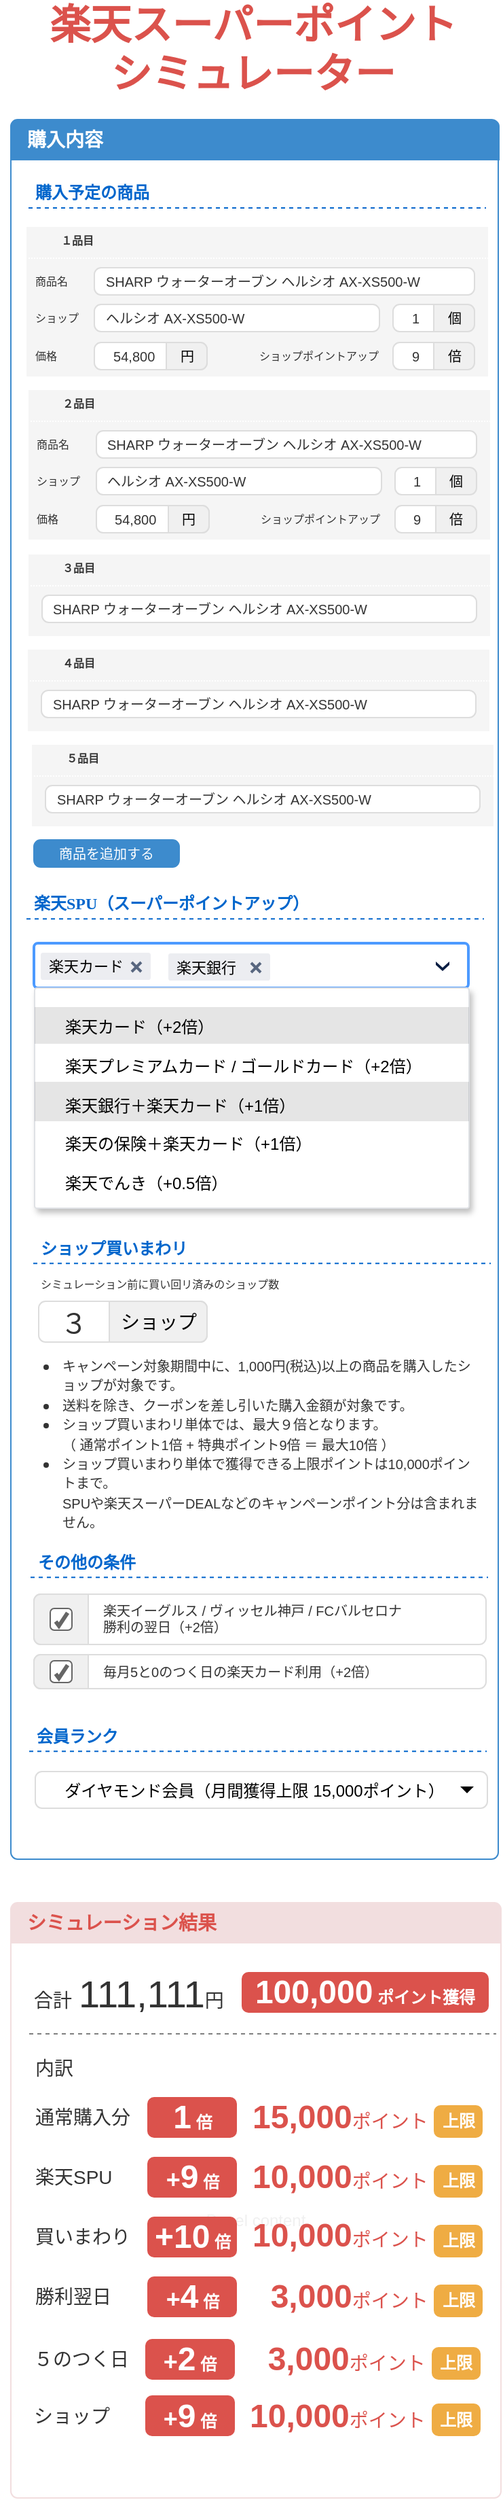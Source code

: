 <mxfile version="12.3.6" type="github" pages="2">
  <diagram id="iUb6QigqGbnAth09o96U" name="rp-form">
    <mxGraphModel dx="944" dy="785" grid="0" gridSize="10" guides="1" tooltips="1" connect="1" arrows="1" fold="1" page="1" pageScale="1" pageWidth="375" pageHeight="1200" math="0" shadow="0">
      <root>
        <mxCell id="ZXrZhDVCfhjtx2sCbXGT-0"/>
        <mxCell id="ZXrZhDVCfhjtx2sCbXGT-1" parent="ZXrZhDVCfhjtx2sCbXGT-0"/>
        <mxCell id="ZXrZhDVCfhjtx2sCbXGT-2" value="Panel content" style="html=1;shadow=0;dashed=0;shape=mxgraph.bootstrap.rrect;align=center;rSize=5;strokeColor=#3D8BCD;fillColor=#ffffff;fontColor=#f0f0f0;spacingTop=30;whiteSpace=wrap;recursiveResize=0;editable=1;movable=1;deletable=0;cloneable=0;rotatable=0;resizable=0;connectable=0;allowArrows=0;fontSize=8;" parent="ZXrZhDVCfhjtx2sCbXGT-1" vertex="1">
          <mxGeometry x="10" y="100" width="359" height="1280" as="geometry"/>
        </mxCell>
        <mxCell id="ZXrZhDVCfhjtx2sCbXGT-236" value="" style="group" parent="ZXrZhDVCfhjtx2sCbXGT-1" vertex="1" connectable="0">
          <mxGeometry x="23" y="137" width="337" height="33" as="geometry"/>
        </mxCell>
        <mxCell id="ZXrZhDVCfhjtx2sCbXGT-7" value="&lt;h2&gt;&lt;font face=&quot;Verdana&quot; style=&quot;font-size: 12px&quot; color=&quot;#0066cc&quot;&gt;購入予定の商品&lt;/font&gt;&lt;/h2&gt;" style="text;html=1;strokeColor=none;fillColor=none;spacing=5;spacingTop=-20;whiteSpace=wrap;overflow=hidden;rounded=0;fontColor=#3399FF;" parent="ZXrZhDVCfhjtx2sCbXGT-236" vertex="1">
          <mxGeometry width="337" height="33" as="geometry"/>
        </mxCell>
        <mxCell id="ZXrZhDVCfhjtx2sCbXGT-8" value="" style="endArrow=none;dashed=1;html=1;fontSize=8;fontColor=#3399FF;strokeColor=#0066CC;" parent="ZXrZhDVCfhjtx2sCbXGT-236" edge="1">
          <mxGeometry width="50" height="50" relative="1" as="geometry">
            <mxPoint y="28" as="sourcePoint"/>
            <mxPoint x="337" y="28" as="targetPoint"/>
          </mxGeometry>
        </mxCell>
        <mxCell id="ZXrZhDVCfhjtx2sCbXGT-3" value="購入内容" style="html=1;shadow=0;dashed=0;shape=mxgraph.bootstrap.topButton;rSize=5;strokeColor=none;fillColor=#3D8BCD;fontColor=#ffffff;fontSize=14;fontStyle=1;align=left;spacingLeft=10;whiteSpace=wrap;resizeWidth=1;" parent="ZXrZhDVCfhjtx2sCbXGT-236" vertex="1">
          <mxGeometry width="360" height="30" relative="1" as="geometry">
            <mxPoint x="-13" y="-37" as="offset"/>
          </mxGeometry>
        </mxCell>
        <mxCell id="ZXrZhDVCfhjtx2sCbXGT-237" value="" style="group" parent="ZXrZhDVCfhjtx2sCbXGT-1" vertex="1" connectable="0">
          <mxGeometry x="21.5" y="660.167" width="337" height="33" as="geometry"/>
        </mxCell>
        <mxCell id="ZXrZhDVCfhjtx2sCbXGT-238" value="&lt;h2&gt;&lt;font color=&quot;#0066cc&quot; face=&quot;Verdana&quot;&gt;&lt;span style=&quot;font-size: 12px&quot;&gt;楽天SPU（スーパーポイントアップ）&lt;/span&gt;&lt;/font&gt;&lt;/h2&gt;" style="text;html=1;strokeColor=none;fillColor=none;spacing=5;spacingTop=-20;whiteSpace=wrap;overflow=hidden;rounded=0;fontColor=#3399FF;" parent="ZXrZhDVCfhjtx2sCbXGT-237" vertex="1">
          <mxGeometry width="337" height="33" as="geometry"/>
        </mxCell>
        <mxCell id="ZXrZhDVCfhjtx2sCbXGT-239" value="" style="endArrow=none;dashed=1;html=1;fontSize=8;fontColor=#3399FF;strokeColor=#0066CC;" parent="ZXrZhDVCfhjtx2sCbXGT-237" edge="1">
          <mxGeometry width="50" height="50" relative="1" as="geometry">
            <mxPoint y="28" as="sourcePoint"/>
            <mxPoint x="337" y="28" as="targetPoint"/>
          </mxGeometry>
        </mxCell>
        <mxCell id="ZXrZhDVCfhjtx2sCbXGT-299" value="" style="group" parent="ZXrZhDVCfhjtx2sCbXGT-1" vertex="1" connectable="0">
          <mxGeometry x="21.5" y="179" width="340.5" height="110" as="geometry"/>
        </mxCell>
        <mxCell id="ZXrZhDVCfhjtx2sCbXGT-245" value="" style="group" parent="ZXrZhDVCfhjtx2sCbXGT-299" vertex="1" connectable="0">
          <mxGeometry width="340" height="110" as="geometry"/>
        </mxCell>
        <mxCell id="ZXrZhDVCfhjtx2sCbXGT-45" value="" style="group;fillColor=#f5f5f5;strokeColor=none;fontColor=#333333;container=1;" parent="ZXrZhDVCfhjtx2sCbXGT-245" vertex="1" connectable="0">
          <mxGeometry width="340" height="110" as="geometry"/>
        </mxCell>
        <mxCell id="ZXrZhDVCfhjtx2sCbXGT-290" value="&lt;div&gt;&lt;span&gt;商品名&lt;/span&gt;&lt;/div&gt;" style="text;html=1;strokeColor=none;fillColor=none;align=left;verticalAlign=middle;whiteSpace=wrap;rounded=0;fontSize=8;fontColor=#333333;" parent="ZXrZhDVCfhjtx2sCbXGT-45" vertex="1">
          <mxGeometry x="4" y="30" width="48" height="20" as="geometry"/>
        </mxCell>
        <mxCell id="ZXrZhDVCfhjtx2sCbXGT-35" value="&lt;font color=&quot;#333333&quot;&gt;&amp;nbsp; 54,800&lt;/font&gt;" style="html=1;shadow=0;dashed=0;shape=mxgraph.bootstrap.rrect;fillColor=#ffffff;rSize=5;strokeColor=#dddddd;spacingLeft=6;fontSize=10;align=left;fontColor=#dddddd;whiteSpace=wrap;" parent="ZXrZhDVCfhjtx2sCbXGT-45" vertex="1">
          <mxGeometry x="50.0" y="85" width="83" height="20" as="geometry"/>
        </mxCell>
        <mxCell id="ZXrZhDVCfhjtx2sCbXGT-36" value="円" style="html=1;shadow=0;dashed=0;shape=mxgraph.bootstrap.rightButton;rSize=5;strokeColor=#dddddd;fillColor=#f0f0f0;fontSize=10;whiteSpace=wrap;resizeHeight=1;" parent="ZXrZhDVCfhjtx2sCbXGT-35" vertex="1">
          <mxGeometry x="1" width="30" height="20" relative="1" as="geometry">
            <mxPoint x="-30" as="offset"/>
          </mxGeometry>
        </mxCell>
        <mxCell id="ZXrZhDVCfhjtx2sCbXGT-42" value="価格" style="text;html=1;strokeColor=none;fillColor=none;align=left;verticalAlign=middle;whiteSpace=wrap;rounded=0;fontSize=8;fontColor=#333333;" parent="ZXrZhDVCfhjtx2sCbXGT-45" vertex="1">
          <mxGeometry x="4" y="85" width="47" height="20" as="geometry"/>
        </mxCell>
        <mxCell id="ZXrZhDVCfhjtx2sCbXGT-44" value="ショップポイントアップ" style="text;html=1;strokeColor=none;fillColor=none;align=right;verticalAlign=middle;whiteSpace=wrap;rounded=0;fontSize=8;fontColor=#333333;" parent="ZXrZhDVCfhjtx2sCbXGT-45" vertex="1">
          <mxGeometry x="134" y="85" width="127" height="20" as="geometry"/>
        </mxCell>
        <mxCell id="ZXrZhDVCfhjtx2sCbXGT-291" value="&lt;font color=&quot;#333333&quot;&gt;ヘルシオ AX-XS500-W&lt;/font&gt;" style="html=1;shadow=0;dashed=0;shape=mxgraph.bootstrap.rrect;rSize=5;fillColor=#ffffff;strokeColor=#dddddd;fontSize=10;align=left;spacingLeft=6;whiteSpace=wrap;fontColor=#FFFFFF;" parent="ZXrZhDVCfhjtx2sCbXGT-45" vertex="1">
          <mxGeometry x="50" y="57" width="210" height="20" as="geometry"/>
        </mxCell>
        <mxCell id="ZXrZhDVCfhjtx2sCbXGT-292" value="ショップ" style="text;html=1;strokeColor=none;fillColor=none;align=left;verticalAlign=middle;whiteSpace=wrap;rounded=0;fontSize=8;fontColor=#333333;" parent="ZXrZhDVCfhjtx2sCbXGT-45" vertex="1">
          <mxGeometry x="4" y="57" width="47" height="20" as="geometry"/>
        </mxCell>
        <mxCell id="ZXrZhDVCfhjtx2sCbXGT-293" value="" style="group" parent="ZXrZhDVCfhjtx2sCbXGT-45" vertex="1" connectable="0">
          <mxGeometry x="270" y="85" width="55" height="20" as="geometry"/>
        </mxCell>
        <mxCell id="ZXrZhDVCfhjtx2sCbXGT-37" value="&lt;font color=&quot;#333333&quot;&gt;&amp;nbsp; 9&lt;/font&gt;" style="html=1;shadow=0;dashed=0;shape=mxgraph.bootstrap.rrect;fillColor=#ffffff;rSize=5;strokeColor=#dddddd;spacingLeft=6;fontSize=10;align=left;fontColor=#dddddd;whiteSpace=wrap;" parent="ZXrZhDVCfhjtx2sCbXGT-293" vertex="1">
          <mxGeometry width="55" height="20" as="geometry"/>
        </mxCell>
        <mxCell id="ZXrZhDVCfhjtx2sCbXGT-38" value="倍" style="html=1;shadow=0;dashed=0;shape=mxgraph.bootstrap.rightButton;rSize=5;strokeColor=#dddddd;fillColor=#f0f0f0;fontSize=10;whiteSpace=wrap;resizeHeight=1;" parent="ZXrZhDVCfhjtx2sCbXGT-37" vertex="1">
          <mxGeometry x="1" width="30" height="20" relative="1" as="geometry">
            <mxPoint x="-25" as="offset"/>
          </mxGeometry>
        </mxCell>
        <mxCell id="ZXrZhDVCfhjtx2sCbXGT-294" value="" style="group" parent="ZXrZhDVCfhjtx2sCbXGT-45" vertex="1" connectable="0">
          <mxGeometry x="270" y="57" width="55" height="20" as="geometry"/>
        </mxCell>
        <mxCell id="ZXrZhDVCfhjtx2sCbXGT-296" value="" style="group" parent="ZXrZhDVCfhjtx2sCbXGT-294" vertex="1" connectable="0">
          <mxGeometry width="55" height="20" as="geometry"/>
        </mxCell>
        <mxCell id="ZXrZhDVCfhjtx2sCbXGT-295" value="" style="group" parent="ZXrZhDVCfhjtx2sCbXGT-296" vertex="1" connectable="0">
          <mxGeometry width="55" height="20" as="geometry"/>
        </mxCell>
        <mxCell id="ZXrZhDVCfhjtx2sCbXGT-285" value="&lt;font color=&quot;#333333&quot;&gt;&amp;nbsp; 1&lt;/font&gt;" style="html=1;shadow=0;dashed=0;shape=mxgraph.bootstrap.rrect;fillColor=#ffffff;rSize=5;strokeColor=#dddddd;spacingLeft=6;fontSize=10;align=left;fontColor=#dddddd;whiteSpace=wrap;" parent="ZXrZhDVCfhjtx2sCbXGT-295" vertex="1">
          <mxGeometry width="55" height="20" as="geometry"/>
        </mxCell>
        <mxCell id="ZXrZhDVCfhjtx2sCbXGT-286" value="個" style="html=1;shadow=0;dashed=0;shape=mxgraph.bootstrap.rightButton;rSize=5;strokeColor=#dddddd;fillColor=#f0f0f0;fontSize=10;whiteSpace=wrap;resizeHeight=1;" parent="ZXrZhDVCfhjtx2sCbXGT-285" vertex="1">
          <mxGeometry x="1" width="30" height="20" relative="1" as="geometry">
            <mxPoint x="-25" as="offset"/>
          </mxGeometry>
        </mxCell>
        <mxCell id="ZXrZhDVCfhjtx2sCbXGT-9" value="１品目" style="text;html=1;strokeColor=none;fillColor=none;align=center;verticalAlign=middle;whiteSpace=wrap;rounded=0;fontSize=8;fontColor=#333333;fontStyle=1" parent="ZXrZhDVCfhjtx2sCbXGT-245" vertex="1">
          <mxGeometry x="17" width="40" height="20" as="geometry"/>
        </mxCell>
        <mxCell id="ZXrZhDVCfhjtx2sCbXGT-34" value="&lt;font color=&quot;#333333&quot;&gt;SHARP ウォーターオーブン ヘルシオ AX-XS500-W&lt;/font&gt;" style="html=1;shadow=0;dashed=0;shape=mxgraph.bootstrap.rrect;rSize=5;fillColor=#ffffff;strokeColor=#dddddd;fontSize=10;align=left;spacingLeft=6;whiteSpace=wrap;fontColor=#FFFFFF;" parent="ZXrZhDVCfhjtx2sCbXGT-245" vertex="1">
          <mxGeometry x="50" y="30" width="280" height="20" as="geometry"/>
        </mxCell>
        <mxCell id="ZXrZhDVCfhjtx2sCbXGT-298" value="" style="endArrow=none;dashed=1;html=1;fontSize=8;fontColor=#333333;rounded=0;strokeColor=#FFFFFF;strokeWidth=1;dashPattern=1 1;" parent="ZXrZhDVCfhjtx2sCbXGT-299" edge="1">
          <mxGeometry width="50" height="50" relative="1" as="geometry">
            <mxPoint x="340.5" y="23" as="sourcePoint"/>
            <mxPoint x="0.5" y="23" as="targetPoint"/>
          </mxGeometry>
        </mxCell>
        <mxCell id="ZXrZhDVCfhjtx2sCbXGT-300" value="" style="group" parent="ZXrZhDVCfhjtx2sCbXGT-1" vertex="1" connectable="0">
          <mxGeometry x="23.0" y="299" width="340.5" height="110" as="geometry"/>
        </mxCell>
        <mxCell id="ZXrZhDVCfhjtx2sCbXGT-301" value="" style="group" parent="ZXrZhDVCfhjtx2sCbXGT-300" vertex="1" connectable="0">
          <mxGeometry width="340" height="110" as="geometry"/>
        </mxCell>
        <mxCell id="ZXrZhDVCfhjtx2sCbXGT-302" value="" style="group;fillColor=#f5f5f5;strokeColor=none;fontColor=#333333;container=1;" parent="ZXrZhDVCfhjtx2sCbXGT-301" vertex="1" connectable="0">
          <mxGeometry width="340" height="110" as="geometry"/>
        </mxCell>
        <mxCell id="ZXrZhDVCfhjtx2sCbXGT-303" value="&lt;div&gt;&lt;span&gt;商品名&lt;/span&gt;&lt;/div&gt;" style="text;html=1;strokeColor=none;fillColor=none;align=left;verticalAlign=middle;whiteSpace=wrap;rounded=0;fontSize=8;fontColor=#333333;" parent="ZXrZhDVCfhjtx2sCbXGT-302" vertex="1">
          <mxGeometry x="4" y="30" width="48" height="20" as="geometry"/>
        </mxCell>
        <mxCell id="ZXrZhDVCfhjtx2sCbXGT-304" value="&lt;font color=&quot;#333333&quot;&gt;&amp;nbsp; 54,800&lt;/font&gt;" style="html=1;shadow=0;dashed=0;shape=mxgraph.bootstrap.rrect;fillColor=#ffffff;rSize=5;strokeColor=#dddddd;spacingLeft=6;fontSize=10;align=left;fontColor=#dddddd;whiteSpace=wrap;" parent="ZXrZhDVCfhjtx2sCbXGT-302" vertex="1">
          <mxGeometry x="50.0" y="85" width="83" height="20" as="geometry"/>
        </mxCell>
        <mxCell id="ZXrZhDVCfhjtx2sCbXGT-305" value="円" style="html=1;shadow=0;dashed=0;shape=mxgraph.bootstrap.rightButton;rSize=5;strokeColor=#dddddd;fillColor=#f0f0f0;fontSize=10;whiteSpace=wrap;resizeHeight=1;" parent="ZXrZhDVCfhjtx2sCbXGT-304" vertex="1">
          <mxGeometry x="1" width="30" height="20" relative="1" as="geometry">
            <mxPoint x="-30" as="offset"/>
          </mxGeometry>
        </mxCell>
        <mxCell id="ZXrZhDVCfhjtx2sCbXGT-306" value="価格" style="text;html=1;strokeColor=none;fillColor=none;align=left;verticalAlign=middle;whiteSpace=wrap;rounded=0;fontSize=8;fontColor=#333333;" parent="ZXrZhDVCfhjtx2sCbXGT-302" vertex="1">
          <mxGeometry x="4" y="85" width="47" height="20" as="geometry"/>
        </mxCell>
        <mxCell id="ZXrZhDVCfhjtx2sCbXGT-307" value="ショップポイントアップ" style="text;html=1;strokeColor=none;fillColor=none;align=right;verticalAlign=middle;whiteSpace=wrap;rounded=0;fontSize=8;fontColor=#333333;" parent="ZXrZhDVCfhjtx2sCbXGT-302" vertex="1">
          <mxGeometry x="134" y="85" width="127" height="20" as="geometry"/>
        </mxCell>
        <mxCell id="ZXrZhDVCfhjtx2sCbXGT-308" value="&lt;font color=&quot;#333333&quot;&gt;ヘルシオ AX-XS500-W&lt;/font&gt;" style="html=1;shadow=0;dashed=0;shape=mxgraph.bootstrap.rrect;rSize=5;fillColor=#ffffff;strokeColor=#dddddd;fontSize=10;align=left;spacingLeft=6;whiteSpace=wrap;fontColor=#FFFFFF;" parent="ZXrZhDVCfhjtx2sCbXGT-302" vertex="1">
          <mxGeometry x="50" y="57" width="210" height="20" as="geometry"/>
        </mxCell>
        <mxCell id="ZXrZhDVCfhjtx2sCbXGT-309" value="ショップ" style="text;html=1;strokeColor=none;fillColor=none;align=left;verticalAlign=middle;whiteSpace=wrap;rounded=0;fontSize=8;fontColor=#333333;" parent="ZXrZhDVCfhjtx2sCbXGT-302" vertex="1">
          <mxGeometry x="4" y="57" width="47" height="20" as="geometry"/>
        </mxCell>
        <mxCell id="ZXrZhDVCfhjtx2sCbXGT-310" value="" style="group" parent="ZXrZhDVCfhjtx2sCbXGT-302" vertex="1" connectable="0">
          <mxGeometry x="270" y="85" width="55" height="20" as="geometry"/>
        </mxCell>
        <mxCell id="ZXrZhDVCfhjtx2sCbXGT-311" value="&lt;font color=&quot;#333333&quot;&gt;&amp;nbsp; 9&lt;/font&gt;" style="html=1;shadow=0;dashed=0;shape=mxgraph.bootstrap.rrect;fillColor=#ffffff;rSize=5;strokeColor=#dddddd;spacingLeft=6;fontSize=10;align=left;fontColor=#dddddd;whiteSpace=wrap;" parent="ZXrZhDVCfhjtx2sCbXGT-310" vertex="1">
          <mxGeometry width="55" height="20" as="geometry"/>
        </mxCell>
        <mxCell id="ZXrZhDVCfhjtx2sCbXGT-312" value="倍" style="html=1;shadow=0;dashed=0;shape=mxgraph.bootstrap.rightButton;rSize=5;strokeColor=#dddddd;fillColor=#f0f0f0;fontSize=10;whiteSpace=wrap;resizeHeight=1;" parent="ZXrZhDVCfhjtx2sCbXGT-311" vertex="1">
          <mxGeometry x="1" width="30" height="20" relative="1" as="geometry">
            <mxPoint x="-25" as="offset"/>
          </mxGeometry>
        </mxCell>
        <mxCell id="ZXrZhDVCfhjtx2sCbXGT-313" value="" style="group" parent="ZXrZhDVCfhjtx2sCbXGT-302" vertex="1" connectable="0">
          <mxGeometry x="270" y="57" width="55" height="20" as="geometry"/>
        </mxCell>
        <mxCell id="ZXrZhDVCfhjtx2sCbXGT-314" value="" style="group" parent="ZXrZhDVCfhjtx2sCbXGT-313" vertex="1" connectable="0">
          <mxGeometry width="55" height="20" as="geometry"/>
        </mxCell>
        <mxCell id="ZXrZhDVCfhjtx2sCbXGT-315" value="" style="group" parent="ZXrZhDVCfhjtx2sCbXGT-314" vertex="1" connectable="0">
          <mxGeometry width="55" height="20" as="geometry"/>
        </mxCell>
        <mxCell id="ZXrZhDVCfhjtx2sCbXGT-316" value="&lt;font color=&quot;#333333&quot;&gt;&amp;nbsp; 1&lt;/font&gt;" style="html=1;shadow=0;dashed=0;shape=mxgraph.bootstrap.rrect;fillColor=#ffffff;rSize=5;strokeColor=#dddddd;spacingLeft=6;fontSize=10;align=left;fontColor=#dddddd;whiteSpace=wrap;" parent="ZXrZhDVCfhjtx2sCbXGT-315" vertex="1">
          <mxGeometry width="55" height="20" as="geometry"/>
        </mxCell>
        <mxCell id="ZXrZhDVCfhjtx2sCbXGT-317" value="個" style="html=1;shadow=0;dashed=0;shape=mxgraph.bootstrap.rightButton;rSize=5;strokeColor=#dddddd;fillColor=#f0f0f0;fontSize=10;whiteSpace=wrap;resizeHeight=1;" parent="ZXrZhDVCfhjtx2sCbXGT-316" vertex="1">
          <mxGeometry x="1" width="30" height="20" relative="1" as="geometry">
            <mxPoint x="-25" as="offset"/>
          </mxGeometry>
        </mxCell>
        <mxCell id="ZXrZhDVCfhjtx2sCbXGT-318" value="２品目" style="text;html=1;strokeColor=none;fillColor=none;align=center;verticalAlign=middle;whiteSpace=wrap;rounded=0;fontSize=8;fontColor=#333333;fontStyle=1" parent="ZXrZhDVCfhjtx2sCbXGT-301" vertex="1">
          <mxGeometry x="17" width="40" height="20" as="geometry"/>
        </mxCell>
        <mxCell id="ZXrZhDVCfhjtx2sCbXGT-319" value="&lt;font color=&quot;#333333&quot;&gt;SHARP ウォーターオーブン ヘルシオ AX-XS500-W&lt;/font&gt;" style="html=1;shadow=0;dashed=0;shape=mxgraph.bootstrap.rrect;rSize=5;fillColor=#ffffff;strokeColor=#dddddd;fontSize=10;align=left;spacingLeft=6;whiteSpace=wrap;fontColor=#FFFFFF;" parent="ZXrZhDVCfhjtx2sCbXGT-301" vertex="1">
          <mxGeometry x="50" y="30" width="280" height="20" as="geometry"/>
        </mxCell>
        <mxCell id="ZXrZhDVCfhjtx2sCbXGT-320" value="" style="endArrow=none;dashed=1;html=1;fontSize=8;fontColor=#333333;rounded=0;strokeColor=#FFFFFF;strokeWidth=1;dashPattern=1 1;" parent="ZXrZhDVCfhjtx2sCbXGT-300" edge="1">
          <mxGeometry width="50" height="50" relative="1" as="geometry">
            <mxPoint x="340.5" y="23" as="sourcePoint"/>
            <mxPoint x="0.5" y="23" as="targetPoint"/>
          </mxGeometry>
        </mxCell>
        <mxCell id="ZXrZhDVCfhjtx2sCbXGT-323" value="" style="group;fillColor=#f5f5f5;strokeColor=none;fontColor=#333333;container=1;" parent="ZXrZhDVCfhjtx2sCbXGT-1" vertex="1" connectable="0" collapsed="1">
          <mxGeometry x="23.0" y="420" width="340" height="60" as="geometry">
            <mxRectangle width="340" height="110" as="alternateBounds"/>
          </mxGeometry>
        </mxCell>
        <mxCell id="ZXrZhDVCfhjtx2sCbXGT-324" value="&lt;div&gt;&lt;span&gt;商品名&lt;/span&gt;&lt;/div&gt;" style="text;html=1;strokeColor=none;fillColor=none;align=left;verticalAlign=middle;whiteSpace=wrap;rounded=0;fontSize=8;fontColor=#333333;" parent="ZXrZhDVCfhjtx2sCbXGT-323" vertex="1">
          <mxGeometry x="4" y="30" width="48" height="20" as="geometry"/>
        </mxCell>
        <mxCell id="ZXrZhDVCfhjtx2sCbXGT-325" value="&lt;font color=&quot;#333333&quot;&gt;&amp;nbsp; 54,800&lt;/font&gt;" style="html=1;shadow=0;dashed=0;shape=mxgraph.bootstrap.rrect;fillColor=#ffffff;rSize=5;strokeColor=#dddddd;spacingLeft=6;fontSize=10;align=left;fontColor=#dddddd;whiteSpace=wrap;" parent="ZXrZhDVCfhjtx2sCbXGT-323" vertex="1">
          <mxGeometry x="50.0" y="85" width="83" height="20" as="geometry"/>
        </mxCell>
        <mxCell id="ZXrZhDVCfhjtx2sCbXGT-326" value="円" style="html=1;shadow=0;dashed=0;shape=mxgraph.bootstrap.rightButton;rSize=5;strokeColor=#dddddd;fillColor=#f0f0f0;fontSize=10;whiteSpace=wrap;resizeHeight=1;" parent="ZXrZhDVCfhjtx2sCbXGT-325" vertex="1">
          <mxGeometry x="1" width="30" height="20" relative="1" as="geometry">
            <mxPoint x="-30" as="offset"/>
          </mxGeometry>
        </mxCell>
        <mxCell id="ZXrZhDVCfhjtx2sCbXGT-327" value="価格" style="text;html=1;strokeColor=none;fillColor=none;align=left;verticalAlign=middle;whiteSpace=wrap;rounded=0;fontSize=8;fontColor=#333333;" parent="ZXrZhDVCfhjtx2sCbXGT-323" vertex="1">
          <mxGeometry x="4" y="85" width="47" height="20" as="geometry"/>
        </mxCell>
        <mxCell id="ZXrZhDVCfhjtx2sCbXGT-328" value="ショップポイントアップ" style="text;html=1;strokeColor=none;fillColor=none;align=right;verticalAlign=middle;whiteSpace=wrap;rounded=0;fontSize=8;fontColor=#333333;" parent="ZXrZhDVCfhjtx2sCbXGT-323" vertex="1">
          <mxGeometry x="134" y="85" width="127" height="20" as="geometry"/>
        </mxCell>
        <mxCell id="ZXrZhDVCfhjtx2sCbXGT-329" value="&lt;font color=&quot;#333333&quot;&gt;ヘルシオ AX-XS500-W&lt;/font&gt;" style="html=1;shadow=0;dashed=0;shape=mxgraph.bootstrap.rrect;rSize=5;fillColor=#ffffff;strokeColor=#dddddd;fontSize=10;align=left;spacingLeft=6;whiteSpace=wrap;fontColor=#FFFFFF;" parent="ZXrZhDVCfhjtx2sCbXGT-323" vertex="1">
          <mxGeometry x="50" y="57" width="210" height="20" as="geometry"/>
        </mxCell>
        <mxCell id="ZXrZhDVCfhjtx2sCbXGT-330" value="ショップ" style="text;html=1;strokeColor=none;fillColor=none;align=left;verticalAlign=middle;whiteSpace=wrap;rounded=0;fontSize=8;fontColor=#333333;" parent="ZXrZhDVCfhjtx2sCbXGT-323" vertex="1">
          <mxGeometry x="4" y="57" width="47" height="20" as="geometry"/>
        </mxCell>
        <mxCell id="ZXrZhDVCfhjtx2sCbXGT-331" value="" style="group" parent="ZXrZhDVCfhjtx2sCbXGT-323" vertex="1" connectable="0">
          <mxGeometry x="270" y="85" width="55" height="20" as="geometry"/>
        </mxCell>
        <mxCell id="ZXrZhDVCfhjtx2sCbXGT-332" value="&lt;font color=&quot;#333333&quot;&gt;&amp;nbsp; 9&lt;/font&gt;" style="html=1;shadow=0;dashed=0;shape=mxgraph.bootstrap.rrect;fillColor=#ffffff;rSize=5;strokeColor=#dddddd;spacingLeft=6;fontSize=10;align=left;fontColor=#dddddd;whiteSpace=wrap;" parent="ZXrZhDVCfhjtx2sCbXGT-331" vertex="1">
          <mxGeometry width="55" height="20" as="geometry"/>
        </mxCell>
        <mxCell id="ZXrZhDVCfhjtx2sCbXGT-333" value="倍" style="html=1;shadow=0;dashed=0;shape=mxgraph.bootstrap.rightButton;rSize=5;strokeColor=#dddddd;fillColor=#f0f0f0;fontSize=10;whiteSpace=wrap;resizeHeight=1;" parent="ZXrZhDVCfhjtx2sCbXGT-332" vertex="1">
          <mxGeometry x="1" width="30" height="20" relative="1" as="geometry">
            <mxPoint x="-25" as="offset"/>
          </mxGeometry>
        </mxCell>
        <mxCell id="ZXrZhDVCfhjtx2sCbXGT-334" value="" style="group" parent="ZXrZhDVCfhjtx2sCbXGT-323" vertex="1" connectable="0">
          <mxGeometry x="270" y="57" width="55" height="20" as="geometry"/>
        </mxCell>
        <mxCell id="ZXrZhDVCfhjtx2sCbXGT-335" value="" style="group" parent="ZXrZhDVCfhjtx2sCbXGT-334" vertex="1" connectable="0">
          <mxGeometry width="55" height="20" as="geometry"/>
        </mxCell>
        <mxCell id="ZXrZhDVCfhjtx2sCbXGT-336" value="" style="group" parent="ZXrZhDVCfhjtx2sCbXGT-335" vertex="1" connectable="0">
          <mxGeometry width="55" height="20" as="geometry"/>
        </mxCell>
        <mxCell id="ZXrZhDVCfhjtx2sCbXGT-337" value="&lt;font color=&quot;#333333&quot;&gt;&amp;nbsp; 1&lt;/font&gt;" style="html=1;shadow=0;dashed=0;shape=mxgraph.bootstrap.rrect;fillColor=#ffffff;rSize=5;strokeColor=#dddddd;spacingLeft=6;fontSize=10;align=left;fontColor=#dddddd;whiteSpace=wrap;" parent="ZXrZhDVCfhjtx2sCbXGT-336" vertex="1">
          <mxGeometry width="55" height="20" as="geometry"/>
        </mxCell>
        <mxCell id="ZXrZhDVCfhjtx2sCbXGT-338" value="個" style="html=1;shadow=0;dashed=0;shape=mxgraph.bootstrap.rightButton;rSize=5;strokeColor=#dddddd;fillColor=#f0f0f0;fontSize=10;whiteSpace=wrap;resizeHeight=1;" parent="ZXrZhDVCfhjtx2sCbXGT-337" vertex="1">
          <mxGeometry x="1" width="30" height="20" relative="1" as="geometry">
            <mxPoint x="-25" as="offset"/>
          </mxGeometry>
        </mxCell>
        <mxCell id="ZXrZhDVCfhjtx2sCbXGT-342" value="&lt;div&gt;&lt;span&gt;商品名&lt;/span&gt;&lt;/div&gt;" style="text;html=1;strokeColor=none;fillColor=none;align=left;verticalAlign=middle;whiteSpace=wrap;rounded=0;fontSize=8;fontColor=#333333;" parent="ZXrZhDVCfhjtx2sCbXGT-323" vertex="1">
          <mxGeometry x="13.0" y="30" width="48" height="20" as="geometry"/>
        </mxCell>
        <mxCell id="ZXrZhDVCfhjtx2sCbXGT-339" value="３品目" style="text;html=1;strokeColor=none;fillColor=none;align=center;verticalAlign=middle;whiteSpace=wrap;rounded=0;fontSize=8;fontColor=#333333;fontStyle=1" parent="ZXrZhDVCfhjtx2sCbXGT-1" vertex="1">
          <mxGeometry x="40.0" y="420" width="40" height="20" as="geometry"/>
        </mxCell>
        <mxCell id="ZXrZhDVCfhjtx2sCbXGT-340" value="&lt;font color=&quot;#333333&quot;&gt;SHARP ウォーターオーブン ヘルシオ AX-XS500-W&lt;/font&gt;" style="html=1;shadow=0;dashed=0;shape=mxgraph.bootstrap.rrect;rSize=5;fillColor=#ffffff;strokeColor=#dddddd;fontSize=10;align=left;spacingLeft=6;whiteSpace=wrap;fontColor=#FFFFFF;" parent="ZXrZhDVCfhjtx2sCbXGT-1" vertex="1">
          <mxGeometry x="33.0" y="450" width="320" height="20" as="geometry"/>
        </mxCell>
        <mxCell id="ZXrZhDVCfhjtx2sCbXGT-341" value="" style="endArrow=none;dashed=1;html=1;fontSize=8;fontColor=#333333;rounded=0;strokeColor=#FFFFFF;strokeWidth=1;dashPattern=1 1;" parent="ZXrZhDVCfhjtx2sCbXGT-1" edge="1">
          <mxGeometry width="50" height="50" relative="1" as="geometry">
            <mxPoint x="363.5" y="443" as="sourcePoint"/>
            <mxPoint x="23.5" y="443" as="targetPoint"/>
          </mxGeometry>
        </mxCell>
        <mxCell id="ZXrZhDVCfhjtx2sCbXGT-345" value="" style="group;fillColor=#f5f5f5;strokeColor=none;fontColor=#333333;container=1;" parent="ZXrZhDVCfhjtx2sCbXGT-1" vertex="1" connectable="0" collapsed="1">
          <mxGeometry x="22.5" y="490" width="340" height="60" as="geometry">
            <mxRectangle width="340" height="110" as="alternateBounds"/>
          </mxGeometry>
        </mxCell>
        <mxCell id="ZXrZhDVCfhjtx2sCbXGT-346" value="&lt;div&gt;&lt;span&gt;商品名&lt;/span&gt;&lt;/div&gt;" style="text;html=1;strokeColor=none;fillColor=none;align=left;verticalAlign=middle;whiteSpace=wrap;rounded=0;fontSize=8;fontColor=#333333;" parent="ZXrZhDVCfhjtx2sCbXGT-345" vertex="1">
          <mxGeometry x="4" y="30" width="48" height="20" as="geometry"/>
        </mxCell>
        <mxCell id="ZXrZhDVCfhjtx2sCbXGT-347" value="&lt;font color=&quot;#333333&quot;&gt;&amp;nbsp; 54,800&lt;/font&gt;" style="html=1;shadow=0;dashed=0;shape=mxgraph.bootstrap.rrect;fillColor=#ffffff;rSize=5;strokeColor=#dddddd;spacingLeft=6;fontSize=10;align=left;fontColor=#dddddd;whiteSpace=wrap;" parent="ZXrZhDVCfhjtx2sCbXGT-345" vertex="1">
          <mxGeometry x="50.0" y="85" width="83" height="20" as="geometry"/>
        </mxCell>
        <mxCell id="ZXrZhDVCfhjtx2sCbXGT-348" value="円" style="html=1;shadow=0;dashed=0;shape=mxgraph.bootstrap.rightButton;rSize=5;strokeColor=#dddddd;fillColor=#f0f0f0;fontSize=10;whiteSpace=wrap;resizeHeight=1;" parent="ZXrZhDVCfhjtx2sCbXGT-347" vertex="1">
          <mxGeometry x="1" width="30" height="20" relative="1" as="geometry">
            <mxPoint x="-30" as="offset"/>
          </mxGeometry>
        </mxCell>
        <mxCell id="ZXrZhDVCfhjtx2sCbXGT-349" value="価格" style="text;html=1;strokeColor=none;fillColor=none;align=left;verticalAlign=middle;whiteSpace=wrap;rounded=0;fontSize=8;fontColor=#333333;" parent="ZXrZhDVCfhjtx2sCbXGT-345" vertex="1">
          <mxGeometry x="4" y="85" width="47" height="20" as="geometry"/>
        </mxCell>
        <mxCell id="ZXrZhDVCfhjtx2sCbXGT-350" value="ショップポイントアップ" style="text;html=1;strokeColor=none;fillColor=none;align=right;verticalAlign=middle;whiteSpace=wrap;rounded=0;fontSize=8;fontColor=#333333;" parent="ZXrZhDVCfhjtx2sCbXGT-345" vertex="1">
          <mxGeometry x="134" y="85" width="127" height="20" as="geometry"/>
        </mxCell>
        <mxCell id="ZXrZhDVCfhjtx2sCbXGT-351" value="&lt;font color=&quot;#333333&quot;&gt;ヘルシオ AX-XS500-W&lt;/font&gt;" style="html=1;shadow=0;dashed=0;shape=mxgraph.bootstrap.rrect;rSize=5;fillColor=#ffffff;strokeColor=#dddddd;fontSize=10;align=left;spacingLeft=6;whiteSpace=wrap;fontColor=#FFFFFF;" parent="ZXrZhDVCfhjtx2sCbXGT-345" vertex="1">
          <mxGeometry x="50" y="57" width="210" height="20" as="geometry"/>
        </mxCell>
        <mxCell id="ZXrZhDVCfhjtx2sCbXGT-352" value="ショップ" style="text;html=1;strokeColor=none;fillColor=none;align=left;verticalAlign=middle;whiteSpace=wrap;rounded=0;fontSize=8;fontColor=#333333;" parent="ZXrZhDVCfhjtx2sCbXGT-345" vertex="1">
          <mxGeometry x="4" y="57" width="47" height="20" as="geometry"/>
        </mxCell>
        <mxCell id="ZXrZhDVCfhjtx2sCbXGT-353" value="" style="group" parent="ZXrZhDVCfhjtx2sCbXGT-345" vertex="1" connectable="0">
          <mxGeometry x="270" y="85" width="55" height="20" as="geometry"/>
        </mxCell>
        <mxCell id="ZXrZhDVCfhjtx2sCbXGT-354" value="&lt;font color=&quot;#333333&quot;&gt;&amp;nbsp; 9&lt;/font&gt;" style="html=1;shadow=0;dashed=0;shape=mxgraph.bootstrap.rrect;fillColor=#ffffff;rSize=5;strokeColor=#dddddd;spacingLeft=6;fontSize=10;align=left;fontColor=#dddddd;whiteSpace=wrap;" parent="ZXrZhDVCfhjtx2sCbXGT-353" vertex="1">
          <mxGeometry width="55" height="20" as="geometry"/>
        </mxCell>
        <mxCell id="ZXrZhDVCfhjtx2sCbXGT-355" value="倍" style="html=1;shadow=0;dashed=0;shape=mxgraph.bootstrap.rightButton;rSize=5;strokeColor=#dddddd;fillColor=#f0f0f0;fontSize=10;whiteSpace=wrap;resizeHeight=1;" parent="ZXrZhDVCfhjtx2sCbXGT-354" vertex="1">
          <mxGeometry x="1" width="30" height="20" relative="1" as="geometry">
            <mxPoint x="-25" as="offset"/>
          </mxGeometry>
        </mxCell>
        <mxCell id="ZXrZhDVCfhjtx2sCbXGT-356" value="" style="group" parent="ZXrZhDVCfhjtx2sCbXGT-345" vertex="1" connectable="0">
          <mxGeometry x="270" y="57" width="55" height="20" as="geometry"/>
        </mxCell>
        <mxCell id="ZXrZhDVCfhjtx2sCbXGT-357" value="" style="group" parent="ZXrZhDVCfhjtx2sCbXGT-356" vertex="1" connectable="0">
          <mxGeometry width="55" height="20" as="geometry"/>
        </mxCell>
        <mxCell id="ZXrZhDVCfhjtx2sCbXGT-358" value="" style="group" parent="ZXrZhDVCfhjtx2sCbXGT-357" vertex="1" connectable="0">
          <mxGeometry width="55" height="20" as="geometry"/>
        </mxCell>
        <mxCell id="ZXrZhDVCfhjtx2sCbXGT-359" value="&lt;font color=&quot;#333333&quot;&gt;&amp;nbsp; 1&lt;/font&gt;" style="html=1;shadow=0;dashed=0;shape=mxgraph.bootstrap.rrect;fillColor=#ffffff;rSize=5;strokeColor=#dddddd;spacingLeft=6;fontSize=10;align=left;fontColor=#dddddd;whiteSpace=wrap;" parent="ZXrZhDVCfhjtx2sCbXGT-358" vertex="1">
          <mxGeometry width="55" height="20" as="geometry"/>
        </mxCell>
        <mxCell id="ZXrZhDVCfhjtx2sCbXGT-360" value="個" style="html=1;shadow=0;dashed=0;shape=mxgraph.bootstrap.rightButton;rSize=5;strokeColor=#dddddd;fillColor=#f0f0f0;fontSize=10;whiteSpace=wrap;resizeHeight=1;" parent="ZXrZhDVCfhjtx2sCbXGT-359" vertex="1">
          <mxGeometry x="1" width="30" height="20" relative="1" as="geometry">
            <mxPoint x="-25" as="offset"/>
          </mxGeometry>
        </mxCell>
        <mxCell id="ZXrZhDVCfhjtx2sCbXGT-361" value="&lt;div&gt;&lt;span&gt;商品名&lt;/span&gt;&lt;/div&gt;" style="text;html=1;strokeColor=none;fillColor=none;align=left;verticalAlign=middle;whiteSpace=wrap;rounded=0;fontSize=8;fontColor=#333333;" parent="ZXrZhDVCfhjtx2sCbXGT-345" vertex="1">
          <mxGeometry x="13.0" y="30" width="48" height="20" as="geometry"/>
        </mxCell>
        <mxCell id="ZXrZhDVCfhjtx2sCbXGT-362" value="４品目" style="text;html=1;strokeColor=none;fillColor=none;align=center;verticalAlign=middle;whiteSpace=wrap;rounded=0;fontSize=8;fontColor=#333333;fontStyle=1" parent="ZXrZhDVCfhjtx2sCbXGT-1" vertex="1">
          <mxGeometry x="39.5" y="490" width="40" height="20" as="geometry"/>
        </mxCell>
        <mxCell id="ZXrZhDVCfhjtx2sCbXGT-363" value="&lt;font color=&quot;#333333&quot;&gt;SHARP ウォーターオーブン ヘルシオ AX-XS500-W&lt;/font&gt;" style="html=1;shadow=0;dashed=0;shape=mxgraph.bootstrap.rrect;rSize=5;fillColor=#ffffff;strokeColor=#dddddd;fontSize=10;align=left;spacingLeft=6;whiteSpace=wrap;fontColor=#FFFFFF;" parent="ZXrZhDVCfhjtx2sCbXGT-1" vertex="1">
          <mxGeometry x="32.5" y="520" width="320" height="20" as="geometry"/>
        </mxCell>
        <mxCell id="ZXrZhDVCfhjtx2sCbXGT-364" value="" style="endArrow=none;dashed=1;html=1;fontSize=8;fontColor=#333333;rounded=0;strokeColor=#FFFFFF;strokeWidth=1;dashPattern=1 1;" parent="ZXrZhDVCfhjtx2sCbXGT-1" edge="1">
          <mxGeometry width="50" height="50" relative="1" as="geometry">
            <mxPoint x="363" y="513" as="sourcePoint"/>
            <mxPoint x="23" y="513" as="targetPoint"/>
          </mxGeometry>
        </mxCell>
        <mxCell id="ZXrZhDVCfhjtx2sCbXGT-365" value="" style="group;fillColor=#f5f5f5;strokeColor=none;fontColor=#333333;container=1;" parent="ZXrZhDVCfhjtx2sCbXGT-1" vertex="1" connectable="0" collapsed="1">
          <mxGeometry x="25.5" y="560" width="340" height="60" as="geometry">
            <mxRectangle width="340" height="110" as="alternateBounds"/>
          </mxGeometry>
        </mxCell>
        <mxCell id="ZXrZhDVCfhjtx2sCbXGT-366" value="&lt;div&gt;&lt;span&gt;商品名&lt;/span&gt;&lt;/div&gt;" style="text;html=1;strokeColor=none;fillColor=none;align=left;verticalAlign=middle;whiteSpace=wrap;rounded=0;fontSize=8;fontColor=#333333;" parent="ZXrZhDVCfhjtx2sCbXGT-365" vertex="1">
          <mxGeometry x="4" y="30" width="48" height="20" as="geometry"/>
        </mxCell>
        <mxCell id="ZXrZhDVCfhjtx2sCbXGT-367" value="&lt;font color=&quot;#333333&quot;&gt;&amp;nbsp; 54,800&lt;/font&gt;" style="html=1;shadow=0;dashed=0;shape=mxgraph.bootstrap.rrect;fillColor=#ffffff;rSize=5;strokeColor=#dddddd;spacingLeft=6;fontSize=10;align=left;fontColor=#dddddd;whiteSpace=wrap;" parent="ZXrZhDVCfhjtx2sCbXGT-365" vertex="1">
          <mxGeometry x="50.0" y="85" width="83" height="20" as="geometry"/>
        </mxCell>
        <mxCell id="ZXrZhDVCfhjtx2sCbXGT-368" value="円" style="html=1;shadow=0;dashed=0;shape=mxgraph.bootstrap.rightButton;rSize=5;strokeColor=#dddddd;fillColor=#f0f0f0;fontSize=10;whiteSpace=wrap;resizeHeight=1;" parent="ZXrZhDVCfhjtx2sCbXGT-367" vertex="1">
          <mxGeometry x="1" width="30" height="20" relative="1" as="geometry">
            <mxPoint x="-30" as="offset"/>
          </mxGeometry>
        </mxCell>
        <mxCell id="ZXrZhDVCfhjtx2sCbXGT-369" value="価格" style="text;html=1;strokeColor=none;fillColor=none;align=left;verticalAlign=middle;whiteSpace=wrap;rounded=0;fontSize=8;fontColor=#333333;" parent="ZXrZhDVCfhjtx2sCbXGT-365" vertex="1">
          <mxGeometry x="4" y="85" width="47" height="20" as="geometry"/>
        </mxCell>
        <mxCell id="ZXrZhDVCfhjtx2sCbXGT-370" value="ショップポイントアップ" style="text;html=1;strokeColor=none;fillColor=none;align=right;verticalAlign=middle;whiteSpace=wrap;rounded=0;fontSize=8;fontColor=#333333;" parent="ZXrZhDVCfhjtx2sCbXGT-365" vertex="1">
          <mxGeometry x="134" y="85" width="127" height="20" as="geometry"/>
        </mxCell>
        <mxCell id="ZXrZhDVCfhjtx2sCbXGT-371" value="&lt;font color=&quot;#333333&quot;&gt;ヘルシオ AX-XS500-W&lt;/font&gt;" style="html=1;shadow=0;dashed=0;shape=mxgraph.bootstrap.rrect;rSize=5;fillColor=#ffffff;strokeColor=#dddddd;fontSize=10;align=left;spacingLeft=6;whiteSpace=wrap;fontColor=#FFFFFF;" parent="ZXrZhDVCfhjtx2sCbXGT-365" vertex="1">
          <mxGeometry x="50" y="57" width="210" height="20" as="geometry"/>
        </mxCell>
        <mxCell id="ZXrZhDVCfhjtx2sCbXGT-372" value="ショップ" style="text;html=1;strokeColor=none;fillColor=none;align=left;verticalAlign=middle;whiteSpace=wrap;rounded=0;fontSize=8;fontColor=#333333;" parent="ZXrZhDVCfhjtx2sCbXGT-365" vertex="1">
          <mxGeometry x="4" y="57" width="47" height="20" as="geometry"/>
        </mxCell>
        <mxCell id="ZXrZhDVCfhjtx2sCbXGT-373" value="" style="group" parent="ZXrZhDVCfhjtx2sCbXGT-365" vertex="1" connectable="0">
          <mxGeometry x="270" y="85" width="55" height="20" as="geometry"/>
        </mxCell>
        <mxCell id="ZXrZhDVCfhjtx2sCbXGT-374" value="&lt;font color=&quot;#333333&quot;&gt;&amp;nbsp; 9&lt;/font&gt;" style="html=1;shadow=0;dashed=0;shape=mxgraph.bootstrap.rrect;fillColor=#ffffff;rSize=5;strokeColor=#dddddd;spacingLeft=6;fontSize=10;align=left;fontColor=#dddddd;whiteSpace=wrap;" parent="ZXrZhDVCfhjtx2sCbXGT-373" vertex="1">
          <mxGeometry width="55" height="20" as="geometry"/>
        </mxCell>
        <mxCell id="ZXrZhDVCfhjtx2sCbXGT-375" value="倍" style="html=1;shadow=0;dashed=0;shape=mxgraph.bootstrap.rightButton;rSize=5;strokeColor=#dddddd;fillColor=#f0f0f0;fontSize=10;whiteSpace=wrap;resizeHeight=1;" parent="ZXrZhDVCfhjtx2sCbXGT-374" vertex="1">
          <mxGeometry x="1" width="30" height="20" relative="1" as="geometry">
            <mxPoint x="-25" as="offset"/>
          </mxGeometry>
        </mxCell>
        <mxCell id="ZXrZhDVCfhjtx2sCbXGT-376" value="" style="group" parent="ZXrZhDVCfhjtx2sCbXGT-365" vertex="1" connectable="0">
          <mxGeometry x="270" y="57" width="55" height="20" as="geometry"/>
        </mxCell>
        <mxCell id="ZXrZhDVCfhjtx2sCbXGT-377" value="" style="group" parent="ZXrZhDVCfhjtx2sCbXGT-376" vertex="1" connectable="0">
          <mxGeometry width="55" height="20" as="geometry"/>
        </mxCell>
        <mxCell id="ZXrZhDVCfhjtx2sCbXGT-378" value="" style="group" parent="ZXrZhDVCfhjtx2sCbXGT-377" vertex="1" connectable="0">
          <mxGeometry width="55" height="20" as="geometry"/>
        </mxCell>
        <mxCell id="ZXrZhDVCfhjtx2sCbXGT-379" value="&lt;font color=&quot;#333333&quot;&gt;&amp;nbsp; 1&lt;/font&gt;" style="html=1;shadow=0;dashed=0;shape=mxgraph.bootstrap.rrect;fillColor=#ffffff;rSize=5;strokeColor=#dddddd;spacingLeft=6;fontSize=10;align=left;fontColor=#dddddd;whiteSpace=wrap;" parent="ZXrZhDVCfhjtx2sCbXGT-378" vertex="1">
          <mxGeometry width="55" height="20" as="geometry"/>
        </mxCell>
        <mxCell id="ZXrZhDVCfhjtx2sCbXGT-380" value="個" style="html=1;shadow=0;dashed=0;shape=mxgraph.bootstrap.rightButton;rSize=5;strokeColor=#dddddd;fillColor=#f0f0f0;fontSize=10;whiteSpace=wrap;resizeHeight=1;" parent="ZXrZhDVCfhjtx2sCbXGT-379" vertex="1">
          <mxGeometry x="1" width="30" height="20" relative="1" as="geometry">
            <mxPoint x="-25" as="offset"/>
          </mxGeometry>
        </mxCell>
        <mxCell id="ZXrZhDVCfhjtx2sCbXGT-381" value="&lt;div&gt;&lt;span&gt;商品名&lt;/span&gt;&lt;/div&gt;" style="text;html=1;strokeColor=none;fillColor=none;align=left;verticalAlign=middle;whiteSpace=wrap;rounded=0;fontSize=8;fontColor=#333333;" parent="ZXrZhDVCfhjtx2sCbXGT-365" vertex="1">
          <mxGeometry x="13.0" y="30" width="48" height="20" as="geometry"/>
        </mxCell>
        <mxCell id="ZXrZhDVCfhjtx2sCbXGT-382" value="５品目" style="text;html=1;strokeColor=none;fillColor=none;align=center;verticalAlign=middle;whiteSpace=wrap;rounded=0;fontSize=8;fontColor=#333333;fontStyle=1" parent="ZXrZhDVCfhjtx2sCbXGT-1" vertex="1">
          <mxGeometry x="42.5" y="560" width="40" height="20" as="geometry"/>
        </mxCell>
        <mxCell id="ZXrZhDVCfhjtx2sCbXGT-383" value="&lt;font color=&quot;#333333&quot;&gt;SHARP ウォーターオーブン ヘルシオ AX-XS500-W&lt;/font&gt;" style="html=1;shadow=0;dashed=0;shape=mxgraph.bootstrap.rrect;rSize=5;fillColor=#ffffff;strokeColor=#dddddd;fontSize=10;align=left;spacingLeft=6;whiteSpace=wrap;fontColor=#FFFFFF;" parent="ZXrZhDVCfhjtx2sCbXGT-1" vertex="1">
          <mxGeometry x="35.5" y="590" width="320" height="20" as="geometry"/>
        </mxCell>
        <mxCell id="ZXrZhDVCfhjtx2sCbXGT-384" value="" style="endArrow=none;dashed=1;html=1;fontSize=8;fontColor=#333333;rounded=0;strokeColor=#FFFFFF;strokeWidth=1;dashPattern=1 1;" parent="ZXrZhDVCfhjtx2sCbXGT-1" edge="1">
          <mxGeometry width="50" height="50" relative="1" as="geometry">
            <mxPoint x="366" y="583" as="sourcePoint"/>
            <mxPoint x="26" y="583" as="targetPoint"/>
          </mxGeometry>
        </mxCell>
        <mxCell id="ZXrZhDVCfhjtx2sCbXGT-387" value="商品を追加する" style="html=1;shadow=0;dashed=0;shape=mxgraph.bootstrap.rrect;rSize=5;fillColor=#3D8BCD;align=center;strokeColor=#3D8BCD;fontColor=#ffffff;fontSize=10;whiteSpace=wrap;" parent="ZXrZhDVCfhjtx2sCbXGT-1" vertex="1">
          <mxGeometry x="27" y="630" width="107" height="20" as="geometry"/>
        </mxCell>
        <mxCell id="ZXrZhDVCfhjtx2sCbXGT-388" value="" style="group" parent="ZXrZhDVCfhjtx2sCbXGT-1" vertex="1" connectable="0">
          <mxGeometry x="26.5" y="913.667" width="337" height="33" as="geometry"/>
        </mxCell>
        <mxCell id="ZXrZhDVCfhjtx2sCbXGT-389" value="&lt;h2&gt;&lt;font color=&quot;#0066cc&quot; face=&quot;Verdana&quot;&gt;&lt;span style=&quot;font-size: 12px&quot;&gt;ショップ買いまわリ&lt;/span&gt;&lt;/font&gt;&lt;/h2&gt;" style="text;html=1;strokeColor=none;fillColor=none;spacing=5;spacingTop=-20;whiteSpace=wrap;overflow=hidden;rounded=0;fontColor=#3399FF;" parent="ZXrZhDVCfhjtx2sCbXGT-388" vertex="1">
          <mxGeometry width="337" height="33" as="geometry"/>
        </mxCell>
        <mxCell id="ZXrZhDVCfhjtx2sCbXGT-390" value="" style="endArrow=none;dashed=1;html=1;fontSize=8;fontColor=#3399FF;strokeColor=#0066CC;" parent="ZXrZhDVCfhjtx2sCbXGT-388" edge="1">
          <mxGeometry width="50" height="50" relative="1" as="geometry">
            <mxPoint y="28" as="sourcePoint"/>
            <mxPoint x="337" y="28" as="targetPoint"/>
          </mxGeometry>
        </mxCell>
        <mxCell id="ZXrZhDVCfhjtx2sCbXGT-391" value="" style="group" parent="ZXrZhDVCfhjtx2sCbXGT-1" vertex="1" connectable="0">
          <mxGeometry x="23.5" y="1272.667" width="337" height="33" as="geometry"/>
        </mxCell>
        <mxCell id="ZXrZhDVCfhjtx2sCbXGT-392" value="&lt;h2&gt;&lt;font color=&quot;#0066cc&quot; face=&quot;Verdana&quot;&gt;&lt;span style=&quot;font-size: 12px&quot;&gt;会員ランク&lt;/span&gt;&lt;/font&gt;&lt;/h2&gt;" style="text;html=1;strokeColor=none;fillColor=none;spacing=5;spacingTop=-20;whiteSpace=wrap;overflow=hidden;rounded=0;fontColor=#3399FF;" parent="ZXrZhDVCfhjtx2sCbXGT-391" vertex="1">
          <mxGeometry width="337" height="33" as="geometry"/>
        </mxCell>
        <mxCell id="ZXrZhDVCfhjtx2sCbXGT-393" value="" style="endArrow=none;dashed=1;html=1;fontSize=8;fontColor=#3399FF;strokeColor=#0066CC;" parent="ZXrZhDVCfhjtx2sCbXGT-391" edge="1">
          <mxGeometry width="50" height="50" relative="1" as="geometry">
            <mxPoint y="28" as="sourcePoint"/>
            <mxPoint x="337" y="28" as="targetPoint"/>
          </mxGeometry>
        </mxCell>
        <mxCell id="2_fnYhFVZrTRNfuSowDr-87" value="" style="group" parent="ZXrZhDVCfhjtx2sCbXGT-1" vertex="1" connectable="0">
          <mxGeometry x="27" y="706" width="320.5" height="195" as="geometry"/>
        </mxCell>
        <mxCell id="2_fnYhFVZrTRNfuSowDr-69" value="" style="rounded=1;arcSize=9;fillColor=#ffffff;strokeColor=#4C9AFF;html=1;strokeWidth=2;spacingLeft=30;fontColor=#000000;align=left" parent="2_fnYhFVZrTRNfuSowDr-87" vertex="1">
          <mxGeometry width="320" height="33" as="geometry"/>
        </mxCell>
        <mxCell id="2_fnYhFVZrTRNfuSowDr-70" value="" style="shape=step;whiteSpace=wrap;html=1;rounded=0;strokeColor=none;strokeWidth=2;fillColor=#0A1E43;gradientColor=none;fontFamily=Verdana;fontSize=14;fontColor=#000000;align=left;direction=south;size=0.65;" parent="2_fnYhFVZrTRNfuSowDr-69" vertex="1">
          <mxGeometry x="1" y="0.5" width="10" height="7" relative="1" as="geometry">
            <mxPoint x="-24" y="-3" as="offset"/>
          </mxGeometry>
        </mxCell>
        <mxCell id="2_fnYhFVZrTRNfuSowDr-71" value="楽天カード" style="rounded=1;arcSize=9;fillColor=#ECEDF1;strokeColor=none;html=1;strokeWidth=2;spacingLeft=4;fontColor=#000000;align=left;fontSize=11" parent="2_fnYhFVZrTRNfuSowDr-69" vertex="1">
          <mxGeometry y="0.5" width="81" height="20" relative="1" as="geometry">
            <mxPoint x="5" y="-9.5" as="offset"/>
          </mxGeometry>
        </mxCell>
        <mxCell id="2_fnYhFVZrTRNfuSowDr-72" value="" style="html=1;shadow=0;dashed=0;shape=mxgraph.atlassian.x;strokeColor=#58667F;strokeWidth=2" parent="2_fnYhFVZrTRNfuSowDr-71" vertex="1">
          <mxGeometry x="1" y="0.5" width="7" height="7" relative="1" as="geometry">
            <mxPoint x="-14" y="-3" as="offset"/>
          </mxGeometry>
        </mxCell>
        <mxCell id="2_fnYhFVZrTRNfuSowDr-82" value="楽天銀行" style="rounded=1;arcSize=9;fillColor=#ECEDF1;strokeColor=none;html=1;strokeWidth=2;spacingLeft=4;fontColor=#000000;align=left;fontSize=11" parent="2_fnYhFVZrTRNfuSowDr-69" vertex="1">
          <mxGeometry y="0.5" width="75" height="20" relative="1" as="geometry">
            <mxPoint x="99" y="-9" as="offset"/>
          </mxGeometry>
        </mxCell>
        <mxCell id="2_fnYhFVZrTRNfuSowDr-83" value="" style="html=1;shadow=0;dashed=0;shape=mxgraph.atlassian.x;strokeColor=#58667F;strokeWidth=2" parent="2_fnYhFVZrTRNfuSowDr-82" vertex="1">
          <mxGeometry x="1" y="0.5" width="7" height="7" relative="1" as="geometry">
            <mxPoint x="-14" y="-3" as="offset"/>
          </mxGeometry>
        </mxCell>
        <mxCell id="2_fnYhFVZrTRNfuSowDr-73" value="&lt;span&gt;楽天カード（+2倍）&lt;/span&gt;&lt;br&gt;&lt;div&gt;&lt;br&gt;&lt;div&gt;楽天プレミアムカード / ゴールドカード（+2倍）&lt;/div&gt;&lt;br&gt;&lt;div&gt;楽天銀行＋楽天カード（+1倍）&lt;/div&gt;&lt;br&gt;&lt;div&gt;&lt;/div&gt;&lt;div&gt;楽天の保険&lt;span&gt;＋楽天カード（+1倍）&lt;/span&gt;&lt;/div&gt;&lt;br&gt;楽天でんき（+0.5倍）&lt;/div&gt;" style="html=1;rounded=1;fillColor=#ffffff;strokeColor=#DFE1E5;fontSize=12;align=left;fontColor=#000000;shadow=1;arcSize=1;whiteSpace=wrap;spacing=2;verticalAlign=top;fontStyle=0;spacingLeft=20;spacingTop=15;" parent="2_fnYhFVZrTRNfuSowDr-87" vertex="1">
          <mxGeometry x="0.5" y="33" width="320" height="162" as="geometry"/>
        </mxCell>
        <mxCell id="2_fnYhFVZrTRNfuSowDr-74" value="" style="rounded=0;fillColor=#000000;strokeColor=none;html=1;opacity=10;resizeWidth=1" parent="2_fnYhFVZrTRNfuSowDr-73" vertex="1">
          <mxGeometry width="320" height="29" relative="1" as="geometry">
            <mxPoint y="69" as="offset"/>
          </mxGeometry>
        </mxCell>
        <mxCell id="2_fnYhFVZrTRNfuSowDr-81" value="" style="rounded=0;fillColor=#000000;strokeColor=none;html=1;opacity=10;resizeWidth=1" parent="2_fnYhFVZrTRNfuSowDr-73" vertex="1">
          <mxGeometry width="320" height="27" relative="1" as="geometry">
            <mxPoint y="14" as="offset"/>
          </mxGeometry>
        </mxCell>
        <mxCell id="2_fnYhFVZrTRNfuSowDr-89" value="&lt;font color=&quot;#333333&quot; style=&quot;font-size: 20px&quot;&gt;&amp;nbsp;３&lt;/font&gt;" style="html=1;shadow=0;dashed=0;shape=mxgraph.bootstrap.rrect;fillColor=#ffffff;rSize=5;strokeColor=#dddddd;spacingLeft=8;fontSize=14;align=left;fontColor=#dddddd;whiteSpace=wrap;" parent="ZXrZhDVCfhjtx2sCbXGT-1" vertex="1">
          <mxGeometry x="30.5" y="969.5" width="124" height="30" as="geometry"/>
        </mxCell>
        <mxCell id="2_fnYhFVZrTRNfuSowDr-90" value="ショップ" style="html=1;shadow=0;dashed=0;shape=mxgraph.bootstrap.rightButton;rSize=5;strokeColor=#dddddd;fillColor=#f0f0f0;fontSize=14;whiteSpace=wrap;resizeHeight=1;" parent="2_fnYhFVZrTRNfuSowDr-89" vertex="1">
          <mxGeometry x="1" width="72" height="30" relative="1" as="geometry">
            <mxPoint x="-72" as="offset"/>
          </mxGeometry>
        </mxCell>
        <mxCell id="2_fnYhFVZrTRNfuSowDr-91" value="&lt;div&gt;&lt;span&gt;シミュレーション前に買い回リ済みのショップ数&lt;/span&gt;&lt;/div&gt;" style="text;html=1;strokeColor=none;fillColor=none;align=left;verticalAlign=middle;whiteSpace=wrap;rounded=0;fontSize=8;fontColor=#333333;" parent="ZXrZhDVCfhjtx2sCbXGT-1" vertex="1">
          <mxGeometry x="30" y="946.5" width="310" height="20" as="geometry"/>
        </mxCell>
        <mxCell id="2_fnYhFVZrTRNfuSowDr-93" value="&lt;ul&gt;&lt;li&gt;&lt;font style=&quot;font-size: 10px&quot;&gt;キャンペーン対象期間中に、1,000円(税込)以上の商品を購入したショップが対象です。&lt;/font&gt;&lt;/li&gt;&lt;li&gt;&lt;font style=&quot;font-size: 10px&quot;&gt;送料を除き、クーポンを差し引いた購入金額が対象です。&lt;/font&gt;&lt;/li&gt;&lt;li&gt;&lt;font style=&quot;font-size: 10px&quot;&gt;ショップ買いまわリ単体では、最大９倍となります。&lt;br&gt;（ 通常ポイント1倍 + 特典ポイント9倍 ＝ 最大10倍 ）&lt;/font&gt;&lt;/li&gt;&lt;li&gt;&lt;font&gt;&lt;span style=&quot;font-size: 10px&quot;&gt;ショップ買いまわり単体で獲得できる上限ポイントは10,000ポイントまで。&lt;/span&gt;&lt;br&gt;&lt;span style=&quot;font-family: &amp;#34;meiryo&amp;#34; , &amp;#34;hiragino kaku gothic pron&amp;#34; , &amp;#34;ms pgothic&amp;#34; , sans-serif ; background-color: rgb(255 , 255 , 255)&quot;&gt;&lt;font style=&quot;font-size: 10px&quot;&gt;SPUや楽天スーパーDEALなどのキャンペーンポイント分は含まれません。&lt;/font&gt;&lt;/span&gt;&lt;br&gt;&lt;/font&gt;&lt;/li&gt;&lt;/ul&gt;" style="text;html=1;whiteSpace=wrap;fontColor=#333333;" parent="ZXrZhDVCfhjtx2sCbXGT-1" vertex="1">
          <mxGeometry x="6" y="991" width="350" height="146" as="geometry"/>
        </mxCell>
        <mxCell id="2_fnYhFVZrTRNfuSowDr-95" value="" style="group" parent="ZXrZhDVCfhjtx2sCbXGT-1" vertex="1" connectable="0">
          <mxGeometry x="24.5" y="1144.667" width="337" height="33" as="geometry"/>
        </mxCell>
        <mxCell id="2_fnYhFVZrTRNfuSowDr-96" value="&lt;h2&gt;&lt;font color=&quot;#0066cc&quot; face=&quot;Verdana&quot;&gt;&lt;span style=&quot;font-size: 12px&quot;&gt;その他の条件&lt;/span&gt;&lt;/font&gt;&lt;/h2&gt;" style="text;html=1;strokeColor=none;fillColor=none;spacing=5;spacingTop=-20;whiteSpace=wrap;overflow=hidden;rounded=0;fontColor=#3399FF;" parent="2_fnYhFVZrTRNfuSowDr-95" vertex="1">
          <mxGeometry width="337" height="33" as="geometry"/>
        </mxCell>
        <mxCell id="2_fnYhFVZrTRNfuSowDr-97" value="" style="endArrow=none;dashed=1;html=1;fontSize=8;fontColor=#3399FF;strokeColor=#0066CC;" parent="2_fnYhFVZrTRNfuSowDr-95" edge="1">
          <mxGeometry width="50" height="50" relative="1" as="geometry">
            <mxPoint y="28" as="sourcePoint"/>
            <mxPoint x="337" y="28" as="targetPoint"/>
          </mxGeometry>
        </mxCell>
        <mxCell id="2_fnYhFVZrTRNfuSowDr-120" value="" style="group" parent="ZXrZhDVCfhjtx2sCbXGT-1" vertex="1" connectable="0">
          <mxGeometry x="27" y="1185" width="333" height="37" as="geometry"/>
        </mxCell>
        <mxCell id="2_fnYhFVZrTRNfuSowDr-112" value="" style="group" parent="2_fnYhFVZrTRNfuSowDr-120" vertex="1" connectable="0">
          <mxGeometry width="333" height="37" as="geometry"/>
        </mxCell>
        <mxCell id="2_fnYhFVZrTRNfuSowDr-99" value="" style="html=1;shadow=0;dashed=0;shape=mxgraph.bootstrap.rrect;rSize=5;strokeColor=#dddddd;fillColor=#ffffff;spacingLeft=50;fontSize=14;align=left;fontColor=#dddddd;whiteSpace=wrap;verticalAlign=middle;spacing=0;spacingBottom=0;" parent="2_fnYhFVZrTRNfuSowDr-112" vertex="1">
          <mxGeometry width="333" height="37" as="geometry"/>
        </mxCell>
        <mxCell id="2_fnYhFVZrTRNfuSowDr-100" value="" style="html=1;shadow=0;dashed=0;shape=mxgraph.bootstrap.leftButton;rSize=5;strokeColor=#dddddd;fillColor=#f0f0f0;whiteSpace=wrap;resizeHeight=1;" parent="2_fnYhFVZrTRNfuSowDr-99" vertex="1">
          <mxGeometry width="40" height="37" relative="1" as="geometry"/>
        </mxCell>
        <mxCell id="2_fnYhFVZrTRNfuSowDr-101" value="" style="html=1;shadow=0;dashed=0;shape=mxgraph.bootstrap.checkbox;rSize=3;strokeColor=#666666;" parent="2_fnYhFVZrTRNfuSowDr-100" vertex="1">
          <mxGeometry x="0.5" y="0.5" width="16" height="16" relative="1" as="geometry">
            <mxPoint x="-8" y="-8" as="offset"/>
          </mxGeometry>
        </mxCell>
        <mxCell id="2_fnYhFVZrTRNfuSowDr-110" value="楽天イーグルス / ヴィッセル神戸 / FCバルセロナ&lt;br&gt;勝利の翌日（+2倍）" style="text;html=1;fontColor=#333333;fontSize=10;" parent="2_fnYhFVZrTRNfuSowDr-99" vertex="1">
          <mxGeometry x="49" width="283" height="37" as="geometry"/>
        </mxCell>
        <mxCell id="2_fnYhFVZrTRNfuSowDr-121" value="" style="group" parent="ZXrZhDVCfhjtx2sCbXGT-1" vertex="1" connectable="0">
          <mxGeometry x="27" y="1229.5" width="333" height="25" as="geometry"/>
        </mxCell>
        <mxCell id="2_fnYhFVZrTRNfuSowDr-113" value="" style="group" parent="2_fnYhFVZrTRNfuSowDr-121" vertex="1" connectable="0">
          <mxGeometry width="333" height="25" as="geometry"/>
        </mxCell>
        <mxCell id="2_fnYhFVZrTRNfuSowDr-114" value="" style="html=1;shadow=0;dashed=0;shape=mxgraph.bootstrap.rrect;rSize=5;strokeColor=#dddddd;fillColor=#ffffff;spacingLeft=50;fontSize=14;align=left;fontColor=#dddddd;whiteSpace=wrap;verticalAlign=middle;spacing=0;spacingBottom=0;" parent="2_fnYhFVZrTRNfuSowDr-113" vertex="1">
          <mxGeometry width="333" height="25" as="geometry"/>
        </mxCell>
        <mxCell id="2_fnYhFVZrTRNfuSowDr-115" value="" style="html=1;shadow=0;dashed=0;shape=mxgraph.bootstrap.leftButton;rSize=5;strokeColor=#dddddd;fillColor=#f0f0f0;whiteSpace=wrap;resizeHeight=1;" parent="2_fnYhFVZrTRNfuSowDr-114" vertex="1">
          <mxGeometry width="40" height="25" relative="1" as="geometry"/>
        </mxCell>
        <mxCell id="2_fnYhFVZrTRNfuSowDr-116" value="" style="html=1;shadow=0;dashed=0;shape=mxgraph.bootstrap.checkbox;rSize=3;strokeColor=#666666;" parent="2_fnYhFVZrTRNfuSowDr-115" vertex="1">
          <mxGeometry x="0.5" y="0.5" width="16" height="16" relative="1" as="geometry">
            <mxPoint x="-8" y="-8" as="offset"/>
          </mxGeometry>
        </mxCell>
        <mxCell id="2_fnYhFVZrTRNfuSowDr-117" value="毎月5と0のつく日の楽天カード利用（+2倍）" style="text;html=1;fontColor=#333333;fontSize=10;" parent="2_fnYhFVZrTRNfuSowDr-114" vertex="1">
          <mxGeometry x="49" width="283" height="25" as="geometry"/>
        </mxCell>
        <mxCell id="2_fnYhFVZrTRNfuSowDr-122" value="&lt;font style=&quot;font-size: 12px&quot;&gt;ダイヤモンド会員（月間獲得上限 15,000ポイント）&lt;/font&gt;" style="html=1;shadow=0;dashed=0;shape=mxgraph.bootstrap.rrect;rSize=5;strokeColor=#dddddd;spacingRight=10;fontSize=14;whiteSpace=wrap;fillColor=#ffffff;align=center;" parent="ZXrZhDVCfhjtx2sCbXGT-1" vertex="1">
          <mxGeometry x="28" y="1315.5" width="333" height="27" as="geometry"/>
        </mxCell>
        <mxCell id="2_fnYhFVZrTRNfuSowDr-123" value="" style="shape=triangle;direction=south;fillColor=#000000;strokeColor=none;perimeter=none;" parent="2_fnYhFVZrTRNfuSowDr-122" vertex="1">
          <mxGeometry x="1" y="0.5" width="10" height="5" relative="1" as="geometry">
            <mxPoint x="-20" y="-2.5" as="offset"/>
          </mxGeometry>
        </mxCell>
        <mxCell id="2_fnYhFVZrTRNfuSowDr-288" value="Panel content" style="html=1;shadow=0;dashed=0;shape=mxgraph.bootstrap.rrect;align=center;rSize=5;strokeColor=#F2DEDF;fillColor=#ffffff;fontColor=#f0f0f0;spacingTop=30;whiteSpace=wrap;" parent="ZXrZhDVCfhjtx2sCbXGT-1" vertex="1">
          <mxGeometry x="10" y="1412" width="361" height="438" as="geometry"/>
        </mxCell>
        <mxCell id="2_fnYhFVZrTRNfuSowDr-289" value="シミュレーション結果" style="html=1;shadow=0;dashed=0;shape=mxgraph.bootstrap.topButton;rSize=5;strokeColor=none;fillColor=#F2DEDF;fontColor=#DB524C;fontSize=14;fontStyle=1;align=left;spacingLeft=10;whiteSpace=wrap;resizeWidth=1;" parent="2_fnYhFVZrTRNfuSowDr-288" vertex="1">
          <mxGeometry width="361" height="30" relative="1" as="geometry"/>
        </mxCell>
        <mxCell id="2_fnYhFVZrTRNfuSowDr-290" value="&lt;span style=&quot;font-size: 14px&quot;&gt;内訳&lt;/span&gt;" style="html=1;shadow=0;dashed=0;shape=mxgraph.bootstrap.rect;strokeColor=none;fillColor=none;fontSize=18;align=left;spacingLeft=10;fontColor=#333333;" parent="2_fnYhFVZrTRNfuSowDr-288" vertex="1">
          <mxGeometry x="6" y="106" width="151" height="30" as="geometry"/>
        </mxCell>
        <mxCell id="2_fnYhFVZrTRNfuSowDr-250" value="&lt;font style=&quot;font-size: 14px&quot;&gt;合計&lt;/font&gt; &lt;font style=&quot;font-size: 28px&quot;&gt;111,111&lt;/font&gt;&lt;font style=&quot;font-size: 14px&quot;&gt;円&lt;/font&gt;" style="html=1;shadow=0;dashed=0;shape=mxgraph.bootstrap.rect;strokeColor=none;fillColor=none;fontSize=18;align=left;spacingLeft=10;fontColor=#333333;" parent="2_fnYhFVZrTRNfuSowDr-288" vertex="1">
          <mxGeometry x="5" y="52" width="163" height="30" as="geometry"/>
        </mxCell>
        <mxCell id="2_fnYhFVZrTRNfuSowDr-255" value="&lt;font style=&quot;font-size: 24px&quot;&gt;100,000&lt;/font&gt; ポイント獲得" style="html=1;shadow=0;dashed=0;shape=mxgraph.bootstrap.rrect;align=center;rSize=5;strokeColor=none;fillColor=#DB524C;fontColor=#ffffff;fontStyle=1;whiteSpace=wrap;" parent="2_fnYhFVZrTRNfuSowDr-288" vertex="1">
          <mxGeometry x="170" y="51" width="182" height="30" as="geometry"/>
        </mxCell>
        <mxCell id="2_fnYhFVZrTRNfuSowDr-256" value="" style="endArrow=none;dashed=1;html=1;fontSize=18;fontColor=#333333;strokeColor=#808080;" parent="2_fnYhFVZrTRNfuSowDr-288" edge="1">
          <mxGeometry width="50" height="50" relative="1" as="geometry">
            <mxPoint x="13.5" y="96.5" as="sourcePoint"/>
            <mxPoint x="357.5" y="96.5" as="targetPoint"/>
          </mxGeometry>
        </mxCell>
        <mxCell id="2_fnYhFVZrTRNfuSowDr-301" value="" style="group" parent="2_fnYhFVZrTRNfuSowDr-288" vertex="1" connectable="0">
          <mxGeometry x="6.0" y="275" width="341.5" height="30.0" as="geometry"/>
        </mxCell>
        <mxCell id="2_fnYhFVZrTRNfuSowDr-264" value="勝利翌日" style="html=1;shadow=0;dashed=0;shape=mxgraph.bootstrap.rect;strokeColor=none;fillColor=none;fontSize=14;align=left;spacingLeft=10;fontColor=#333333;" parent="2_fnYhFVZrTRNfuSowDr-301" vertex="1">
          <mxGeometry y="2.842e-14" width="88" height="30" as="geometry"/>
        </mxCell>
        <mxCell id="2_fnYhFVZrTRNfuSowDr-263" value="&lt;font style=&quot;font-size: 18px&quot;&gt;+&lt;/font&gt;&lt;font style=&quot;font-size: 24px&quot;&gt;4&lt;/font&gt;&amp;nbsp;倍" style="html=1;shadow=0;dashed=0;shape=mxgraph.bootstrap.rrect;align=center;rSize=5;strokeColor=none;fillColor=#DB524C;fontColor=#ffffff;fontStyle=1;whiteSpace=wrap;" parent="2_fnYhFVZrTRNfuSowDr-301" vertex="1">
          <mxGeometry x="94.5" width="66.0" height="30.0" as="geometry"/>
        </mxCell>
        <mxCell id="2_fnYhFVZrTRNfuSowDr-270" value="&lt;b&gt;&amp;nbsp; 3,000&lt;/b&gt;&lt;font style=&quot;font-size: 14px&quot;&gt;ポイント&lt;/font&gt;" style="html=1;shadow=0;dashed=0;shape=mxgraph.bootstrap.rect;strokeColor=none;fillColor=none;fontSize=24;align=left;spacingLeft=10;fontColor=#DB524C;" parent="2_fnYhFVZrTRNfuSowDr-301" vertex="1">
          <mxGeometry x="159.5" y="2.842e-14" width="155" height="30" as="geometry"/>
        </mxCell>
        <mxCell id="2_fnYhFVZrTRNfuSowDr-275" value="上限" style="html=1;shadow=0;dashed=0;shape=mxgraph.bootstrap.rrect;align=center;rSize=5;strokeColor=none;fillColor=#EFAC43;fontColor=#ffffff;fontStyle=1;whiteSpace=wrap;" parent="2_fnYhFVZrTRNfuSowDr-301" vertex="1">
          <mxGeometry x="305.5" y="6.0" width="36" height="24" as="geometry"/>
        </mxCell>
        <mxCell id="2_fnYhFVZrTRNfuSowDr-302" value="" style="group" parent="2_fnYhFVZrTRNfuSowDr-288" vertex="1" connectable="0">
          <mxGeometry x="6" y="230" width="341.5" height="31.0" as="geometry"/>
        </mxCell>
        <mxCell id="2_fnYhFVZrTRNfuSowDr-265" value="買いまわり" style="html=1;shadow=0;dashed=0;shape=mxgraph.bootstrap.rect;strokeColor=none;fillColor=none;fontSize=14;align=left;spacingLeft=10;fontColor=#333333;" parent="2_fnYhFVZrTRNfuSowDr-302" vertex="1">
          <mxGeometry y="1" width="108" height="30" as="geometry"/>
        </mxCell>
        <mxCell id="2_fnYhFVZrTRNfuSowDr-262" value="&lt;font style=&quot;font-size: 24px&quot;&gt;+10&lt;/font&gt;&amp;nbsp;倍" style="html=1;shadow=0;dashed=0;shape=mxgraph.bootstrap.rrect;align=center;rSize=5;strokeColor=none;fillColor=#DB524C;fontColor=#ffffff;fontStyle=1;whiteSpace=wrap;" parent="2_fnYhFVZrTRNfuSowDr-302" vertex="1">
          <mxGeometry x="94.5" y="1.0" width="66.0" height="30.0" as="geometry"/>
        </mxCell>
        <mxCell id="2_fnYhFVZrTRNfuSowDr-269" value="&lt;b&gt;10,000&lt;/b&gt;&lt;font style=&quot;font-size: 14px&quot;&gt;ポイント&lt;/font&gt;" style="html=1;shadow=0;dashed=0;shape=mxgraph.bootstrap.rect;strokeColor=none;fillColor=none;fontSize=24;align=left;spacingLeft=10;fontColor=#DB524C;" parent="2_fnYhFVZrTRNfuSowDr-302" vertex="1">
          <mxGeometry x="159.5" width="155" height="30" as="geometry"/>
        </mxCell>
        <mxCell id="2_fnYhFVZrTRNfuSowDr-273" value="上限" style="html=1;shadow=0;dashed=0;shape=mxgraph.bootstrap.rrect;align=center;rSize=5;strokeColor=none;fillColor=#EFAC43;fontColor=#ffffff;fontStyle=1;whiteSpace=wrap;" parent="2_fnYhFVZrTRNfuSowDr-302" vertex="1">
          <mxGeometry x="305.5" y="7.0" width="36" height="24" as="geometry"/>
        </mxCell>
        <mxCell id="2_fnYhFVZrTRNfuSowDr-303" value="" style="group" parent="2_fnYhFVZrTRNfuSowDr-288" vertex="1" connectable="0">
          <mxGeometry x="6.0" y="187" width="341.5" height="30.0" as="geometry"/>
        </mxCell>
        <mxCell id="2_fnYhFVZrTRNfuSowDr-258" value="&lt;span style=&quot;font-size: 14px&quot;&gt;楽天SPU&lt;/span&gt;" style="html=1;shadow=0;dashed=0;shape=mxgraph.bootstrap.rect;strokeColor=none;fillColor=none;fontSize=14;align=left;spacingLeft=10;fontColor=#333333;" parent="2_fnYhFVZrTRNfuSowDr-303" vertex="1">
          <mxGeometry width="88" height="30" as="geometry"/>
        </mxCell>
        <mxCell id="2_fnYhFVZrTRNfuSowDr-249" value="&lt;font style=&quot;font-size: 18px&quot;&gt;+&lt;/font&gt;&lt;font style=&quot;font-size: 24px&quot;&gt;9&lt;/font&gt;&amp;nbsp;倍" style="html=1;shadow=0;dashed=0;shape=mxgraph.bootstrap.rrect;align=center;rSize=5;strokeColor=none;fillColor=#DB524C;fontColor=#ffffff;fontStyle=1;whiteSpace=wrap;" parent="2_fnYhFVZrTRNfuSowDr-303" vertex="1">
          <mxGeometry x="94.5" y="2.842e-14" width="66.0" height="30.0" as="geometry"/>
        </mxCell>
        <mxCell id="2_fnYhFVZrTRNfuSowDr-268" value="&lt;b&gt;10,000&lt;/b&gt;&lt;font style=&quot;font-size: 14px&quot;&gt;ポイント&lt;/font&gt;" style="html=1;shadow=0;dashed=0;shape=mxgraph.bootstrap.rect;strokeColor=none;fillColor=none;fontSize=24;align=left;spacingLeft=10;fontColor=#DB524C;" parent="2_fnYhFVZrTRNfuSowDr-303" vertex="1">
          <mxGeometry x="159.5" width="155" height="30" as="geometry"/>
        </mxCell>
        <mxCell id="2_fnYhFVZrTRNfuSowDr-272" value="上限" style="html=1;shadow=0;dashed=0;shape=mxgraph.bootstrap.rrect;align=center;rSize=5;strokeColor=none;fillColor=#EFAC43;fontColor=#ffffff;fontStyle=1;whiteSpace=wrap;" parent="2_fnYhFVZrTRNfuSowDr-303" vertex="1">
          <mxGeometry x="305.5" y="6.0" width="36" height="24" as="geometry"/>
        </mxCell>
        <mxCell id="2_fnYhFVZrTRNfuSowDr-304" value="" style="group" parent="2_fnYhFVZrTRNfuSowDr-288" vertex="1" connectable="0">
          <mxGeometry x="6.0" y="143" width="341.5" height="30.0" as="geometry"/>
        </mxCell>
        <mxCell id="2_fnYhFVZrTRNfuSowDr-261" value="&lt;span style=&quot;font-size: 14px&quot;&gt;通常購入分&lt;/span&gt;" style="html=1;shadow=0;dashed=0;shape=mxgraph.bootstrap.rect;strokeColor=none;fillColor=none;fontSize=14;align=left;spacingLeft=10;fontColor=#333333;" parent="2_fnYhFVZrTRNfuSowDr-304" vertex="1">
          <mxGeometry width="108" height="30" as="geometry"/>
        </mxCell>
        <mxCell id="2_fnYhFVZrTRNfuSowDr-267" value="&lt;b&gt;15,000&lt;/b&gt;&lt;font style=&quot;font-size: 14px&quot;&gt;ポイント&lt;/font&gt;" style="html=1;shadow=0;dashed=0;shape=mxgraph.bootstrap.rect;strokeColor=none;fillColor=none;fontSize=24;align=left;spacingLeft=10;fontColor=#DB524C;" parent="2_fnYhFVZrTRNfuSowDr-304" vertex="1">
          <mxGeometry x="159.5" width="155" height="30" as="geometry"/>
        </mxCell>
        <mxCell id="2_fnYhFVZrTRNfuSowDr-257" value="&lt;font style=&quot;font-size: 24px&quot;&gt;1&lt;/font&gt;&amp;nbsp;倍" style="html=1;shadow=0;dashed=0;shape=mxgraph.bootstrap.rrect;align=center;rSize=5;strokeColor=none;fillColor=#DB524C;fontColor=#ffffff;fontStyle=1;whiteSpace=wrap;" parent="2_fnYhFVZrTRNfuSowDr-304" vertex="1">
          <mxGeometry x="94.5" width="66.0" height="30.0" as="geometry"/>
        </mxCell>
        <mxCell id="2_fnYhFVZrTRNfuSowDr-271" value="上限" style="html=1;shadow=0;dashed=0;shape=mxgraph.bootstrap.rrect;align=center;rSize=5;strokeColor=none;fillColor=#EFAC43;fontColor=#ffffff;fontStyle=1;whiteSpace=wrap;" parent="2_fnYhFVZrTRNfuSowDr-304" vertex="1">
          <mxGeometry x="305.5" y="6" width="36" height="24" as="geometry"/>
        </mxCell>
        <mxCell id="2_fnYhFVZrTRNfuSowDr-305" value="" style="group" parent="2_fnYhFVZrTRNfuSowDr-288" vertex="1" connectable="0">
          <mxGeometry x="4.5" y="362.5" width="341.5" height="30.0" as="geometry"/>
        </mxCell>
        <mxCell id="2_fnYhFVZrTRNfuSowDr-297" value="ショップ" style="html=1;shadow=0;dashed=0;shape=mxgraph.bootstrap.rect;strokeColor=none;fillColor=none;fontSize=14;align=left;spacingLeft=10;fontColor=#333333;" parent="2_fnYhFVZrTRNfuSowDr-305" vertex="1">
          <mxGeometry width="88" height="30" as="geometry"/>
        </mxCell>
        <mxCell id="2_fnYhFVZrTRNfuSowDr-298" value="&lt;font style=&quot;font-size: 18px&quot;&gt;+&lt;/font&gt;&lt;font style=&quot;font-size: 24px&quot;&gt;9&lt;/font&gt;&amp;nbsp;倍" style="html=1;shadow=0;dashed=0;shape=mxgraph.bootstrap.rrect;align=center;rSize=5;strokeColor=none;fillColor=#DB524C;fontColor=#ffffff;fontStyle=1;whiteSpace=wrap;" parent="2_fnYhFVZrTRNfuSowDr-305" vertex="1">
          <mxGeometry x="94.5" width="66.0" height="30.0" as="geometry"/>
        </mxCell>
        <mxCell id="2_fnYhFVZrTRNfuSowDr-299" value="&lt;b&gt;10,000&lt;/b&gt;&lt;font style=&quot;font-size: 14px&quot;&gt;ポイント&lt;/font&gt;" style="html=1;shadow=0;dashed=0;shape=mxgraph.bootstrap.rect;strokeColor=none;fillColor=none;fontSize=24;align=left;spacingLeft=10;fontColor=#DB524C;" parent="2_fnYhFVZrTRNfuSowDr-305" vertex="1">
          <mxGeometry x="159.5" width="155" height="30" as="geometry"/>
        </mxCell>
        <mxCell id="2_fnYhFVZrTRNfuSowDr-300" value="上限" style="html=1;shadow=0;dashed=0;shape=mxgraph.bootstrap.rrect;align=center;rSize=5;strokeColor=none;fillColor=#EFAC43;fontColor=#ffffff;fontStyle=1;whiteSpace=wrap;" parent="2_fnYhFVZrTRNfuSowDr-305" vertex="1">
          <mxGeometry x="305.5" y="6" width="36" height="24" as="geometry"/>
        </mxCell>
        <mxCell id="2_fnYhFVZrTRNfuSowDr-306" value="" style="group" parent="2_fnYhFVZrTRNfuSowDr-288" vertex="1" connectable="0">
          <mxGeometry x="4.5" y="315" width="341.5" height="30" as="geometry"/>
        </mxCell>
        <mxCell id="2_fnYhFVZrTRNfuSowDr-294" value="" style="group" parent="2_fnYhFVZrTRNfuSowDr-306" vertex="1" connectable="0">
          <mxGeometry width="341.5" height="30" as="geometry"/>
        </mxCell>
        <mxCell id="2_fnYhFVZrTRNfuSowDr-287" value="" style="group" parent="2_fnYhFVZrTRNfuSowDr-294" vertex="1" connectable="0">
          <mxGeometry width="341.5" height="30" as="geometry"/>
        </mxCell>
        <mxCell id="2_fnYhFVZrTRNfuSowDr-278" value="５のつく日" style="html=1;shadow=0;dashed=0;shape=mxgraph.bootstrap.rect;strokeColor=none;fillColor=none;fontSize=14;align=left;spacingLeft=10;fontColor=#333333;" parent="2_fnYhFVZrTRNfuSowDr-287" vertex="1">
          <mxGeometry y="6" width="88" height="30" as="geometry"/>
        </mxCell>
        <mxCell id="2_fnYhFVZrTRNfuSowDr-279" value="&lt;font style=&quot;font-size: 18px&quot;&gt;+&lt;/font&gt;&lt;font style=&quot;font-size: 24px&quot;&gt;2&lt;/font&gt;&amp;nbsp;倍" style="html=1;shadow=0;dashed=0;shape=mxgraph.bootstrap.rrect;align=center;rSize=5;strokeColor=none;fillColor=#DB524C;fontColor=#ffffff;fontStyle=1;whiteSpace=wrap;" parent="2_fnYhFVZrTRNfuSowDr-287" vertex="1">
          <mxGeometry x="94.5" y="6" width="66.0" height="30.0" as="geometry"/>
        </mxCell>
        <mxCell id="2_fnYhFVZrTRNfuSowDr-280" value="&lt;b&gt;&amp;nbsp; 3,000&lt;/b&gt;&lt;font style=&quot;font-size: 14px&quot;&gt;ポイント&lt;/font&gt;" style="html=1;shadow=0;dashed=0;shape=mxgraph.bootstrap.rect;strokeColor=none;fillColor=none;fontSize=24;align=left;spacingLeft=10;fontColor=#DB524C;" parent="2_fnYhFVZrTRNfuSowDr-287" vertex="1">
          <mxGeometry x="159.5" y="6" width="155" height="30" as="geometry"/>
        </mxCell>
        <mxCell id="2_fnYhFVZrTRNfuSowDr-281" value="上限" style="html=1;shadow=0;dashed=0;shape=mxgraph.bootstrap.rrect;align=center;rSize=5;strokeColor=none;fillColor=#EFAC43;fontColor=#ffffff;fontStyle=1;whiteSpace=wrap;" parent="2_fnYhFVZrTRNfuSowDr-287" vertex="1">
          <mxGeometry x="305.5" y="12" width="36" height="24" as="geometry"/>
        </mxCell>
        <mxCell id="2_fnYhFVZrTRNfuSowDr-309" value="楽天スーパーポイント&lt;br&gt;シミュレーター" style="html=1;shadow=0;dashed=0;shape=mxgraph.bootstrap.rect;strokeColor=none;fillColor=none;fontSize=30;align=center;spacingLeft=10;fontStyle=1;fontColor=#DB524C;" parent="ZXrZhDVCfhjtx2sCbXGT-1" vertex="1">
          <mxGeometry x="2" y="28" width="362" height="40" as="geometry"/>
        </mxCell>
      </root>
    </mxGraphModel>
  </diagram>
  <diagram name="Components" id="q4RCTDe4eZVRG2iddAhK">
    <mxGraphModel dx="704" dy="785" grid="0" gridSize="10" guides="1" tooltips="1" connect="1" arrows="1" fold="1" page="1" pageScale="1" pageWidth="1200" pageHeight="1200" background="#FFFFFF" math="0" shadow="0">
      <root>
        <mxCell id="SuvrTxCNdtYkj2L63n0Q-0"/>
        <mxCell id="SuvrTxCNdtYkj2L63n0Q-1" parent="SuvrTxCNdtYkj2L63n0Q-0"/>
        <mxCell id="SuvrTxCNdtYkj2L63n0Q-2" value="Panel content" style="html=1;shadow=0;dashed=0;shape=mxgraph.bootstrap.rrect;align=center;rSize=5;strokeColor=#3D8BCD;fillColor=#ffffff;fontColor=#f0f0f0;spacingTop=30;whiteSpace=wrap;recursiveResize=0;editable=1;movable=1;deletable=0;cloneable=0;rotatable=0;resizable=0;connectable=0;allowArrows=0;fontSize=8;" parent="SuvrTxCNdtYkj2L63n0Q-1" vertex="1">
          <mxGeometry x="10" y="100" width="359" height="1280" as="geometry"/>
        </mxCell>
        <mxCell id="SuvrTxCNdtYkj2L63n0Q-3" value="" style="group" parent="SuvrTxCNdtYkj2L63n0Q-1" vertex="1" connectable="0">
          <mxGeometry x="23" y="137" width="337" height="33" as="geometry"/>
        </mxCell>
        <mxCell id="SuvrTxCNdtYkj2L63n0Q-4" value="&lt;h2&gt;&lt;font face=&quot;Verdana&quot; style=&quot;font-size: 12px&quot; color=&quot;#0066cc&quot;&gt;購入予定の商品&lt;/font&gt;&lt;/h2&gt;" style="text;html=1;strokeColor=none;fillColor=none;spacing=5;spacingTop=-20;whiteSpace=wrap;overflow=hidden;rounded=0;fontColor=#3399FF;" parent="SuvrTxCNdtYkj2L63n0Q-3" vertex="1">
          <mxGeometry width="337" height="33" as="geometry"/>
        </mxCell>
        <mxCell id="SuvrTxCNdtYkj2L63n0Q-5" value="" style="endArrow=none;dashed=1;html=1;fontSize=8;fontColor=#3399FF;strokeColor=#0066CC;" parent="SuvrTxCNdtYkj2L63n0Q-3" edge="1">
          <mxGeometry width="50" height="50" relative="1" as="geometry">
            <mxPoint y="28" as="sourcePoint"/>
            <mxPoint x="337" y="28" as="targetPoint"/>
          </mxGeometry>
        </mxCell>
        <mxCell id="SuvrTxCNdtYkj2L63n0Q-6" value="購入内容" style="html=1;shadow=0;dashed=0;shape=mxgraph.bootstrap.topButton;rSize=5;strokeColor=none;fillColor=#3D8BCD;fontColor=#ffffff;fontSize=14;fontStyle=1;align=left;spacingLeft=10;whiteSpace=wrap;resizeWidth=1;" parent="SuvrTxCNdtYkj2L63n0Q-3" vertex="1">
          <mxGeometry width="360" height="30" relative="1" as="geometry">
            <mxPoint x="-13" y="-37" as="offset"/>
          </mxGeometry>
        </mxCell>
        <mxCell id="SuvrTxCNdtYkj2L63n0Q-7" value="" style="group" parent="SuvrTxCNdtYkj2L63n0Q-1" vertex="1" connectable="0">
          <mxGeometry x="21.5" y="660.167" width="337" height="33" as="geometry"/>
        </mxCell>
        <mxCell id="SuvrTxCNdtYkj2L63n0Q-8" value="&lt;h2&gt;&lt;font color=&quot;#0066cc&quot; face=&quot;Verdana&quot;&gt;&lt;span style=&quot;font-size: 12px&quot;&gt;楽天SPU（スーパーポイントアップ）&lt;/span&gt;&lt;/font&gt;&lt;/h2&gt;" style="text;html=1;strokeColor=none;fillColor=none;spacing=5;spacingTop=-20;whiteSpace=wrap;overflow=hidden;rounded=0;fontColor=#3399FF;" parent="SuvrTxCNdtYkj2L63n0Q-7" vertex="1">
          <mxGeometry width="337" height="33" as="geometry"/>
        </mxCell>
        <mxCell id="SuvrTxCNdtYkj2L63n0Q-9" value="" style="endArrow=none;dashed=1;html=1;fontSize=8;fontColor=#3399FF;strokeColor=#0066CC;" parent="SuvrTxCNdtYkj2L63n0Q-7" edge="1">
          <mxGeometry width="50" height="50" relative="1" as="geometry">
            <mxPoint y="28" as="sourcePoint"/>
            <mxPoint x="337" y="28" as="targetPoint"/>
          </mxGeometry>
        </mxCell>
        <mxCell id="SuvrTxCNdtYkj2L63n0Q-10" value="" style="group" parent="SuvrTxCNdtYkj2L63n0Q-1" vertex="1" connectable="0">
          <mxGeometry x="21.5" y="179" width="344" height="114" as="geometry"/>
        </mxCell>
        <mxCell id="SuvrTxCNdtYkj2L63n0Q-11" value="" style="group" parent="SuvrTxCNdtYkj2L63n0Q-10" vertex="1" connectable="0">
          <mxGeometry width="344" height="114" as="geometry"/>
        </mxCell>
        <mxCell id="SuvrTxCNdtYkj2L63n0Q-12" value="" style="group;fillColor=#f5f5f5;strokeColor=none;fontColor=#333333;container=1;" parent="SuvrTxCNdtYkj2L63n0Q-11" vertex="1" connectable="0">
          <mxGeometry width="340" height="110" as="geometry"/>
        </mxCell>
        <mxCell id="SuvrTxCNdtYkj2L63n0Q-13" value="&lt;div&gt;&lt;span&gt;商品名&lt;/span&gt;&lt;/div&gt;" style="text;html=1;strokeColor=none;fillColor=none;align=left;verticalAlign=middle;whiteSpace=wrap;rounded=0;fontSize=8;fontColor=#333333;" parent="SuvrTxCNdtYkj2L63n0Q-12" vertex="1">
          <mxGeometry x="4" y="30" width="48" height="20" as="geometry"/>
        </mxCell>
        <mxCell id="SuvrTxCNdtYkj2L63n0Q-14" value="&lt;font color=&quot;#333333&quot;&gt;&amp;nbsp; 54,800&lt;/font&gt;" style="html=1;shadow=0;dashed=0;shape=mxgraph.bootstrap.rrect;fillColor=#ffffff;rSize=5;strokeColor=#dddddd;spacingLeft=6;fontSize=10;align=left;fontColor=#dddddd;whiteSpace=wrap;" parent="SuvrTxCNdtYkj2L63n0Q-12" vertex="1">
          <mxGeometry x="50.0" y="85" width="83" height="20" as="geometry"/>
        </mxCell>
        <mxCell id="SuvrTxCNdtYkj2L63n0Q-15" value="円" style="html=1;shadow=0;dashed=0;shape=mxgraph.bootstrap.rightButton;rSize=5;strokeColor=#dddddd;fillColor=#f0f0f0;fontSize=10;whiteSpace=wrap;resizeHeight=1;" parent="SuvrTxCNdtYkj2L63n0Q-14" vertex="1">
          <mxGeometry x="1" width="30" height="20" relative="1" as="geometry">
            <mxPoint x="-30" as="offset"/>
          </mxGeometry>
        </mxCell>
        <mxCell id="SuvrTxCNdtYkj2L63n0Q-16" value="価格" style="text;html=1;strokeColor=none;fillColor=none;align=left;verticalAlign=middle;whiteSpace=wrap;rounded=0;fontSize=8;fontColor=#333333;" parent="SuvrTxCNdtYkj2L63n0Q-12" vertex="1">
          <mxGeometry x="4" y="85" width="47" height="20" as="geometry"/>
        </mxCell>
        <mxCell id="SuvrTxCNdtYkj2L63n0Q-17" value="ショップポイントアップ" style="text;html=1;strokeColor=none;fillColor=none;align=right;verticalAlign=middle;whiteSpace=wrap;rounded=0;fontSize=8;fontColor=#333333;" parent="SuvrTxCNdtYkj2L63n0Q-12" vertex="1">
          <mxGeometry x="134" y="85" width="127" height="20" as="geometry"/>
        </mxCell>
        <mxCell id="SuvrTxCNdtYkj2L63n0Q-18" value="&lt;font color=&quot;#333333&quot;&gt;ヘルシオ AX-XS500-W&lt;/font&gt;" style="html=1;shadow=0;dashed=0;shape=mxgraph.bootstrap.rrect;rSize=5;fillColor=#ffffff;strokeColor=#dddddd;fontSize=10;align=left;spacingLeft=6;whiteSpace=wrap;fontColor=#FFFFFF;" parent="SuvrTxCNdtYkj2L63n0Q-12" vertex="1">
          <mxGeometry x="50" y="57" width="210" height="20" as="geometry"/>
        </mxCell>
        <mxCell id="SuvrTxCNdtYkj2L63n0Q-19" value="ショップ" style="text;html=1;strokeColor=none;fillColor=none;align=left;verticalAlign=middle;whiteSpace=wrap;rounded=0;fontSize=8;fontColor=#333333;" parent="SuvrTxCNdtYkj2L63n0Q-12" vertex="1">
          <mxGeometry x="4" y="57" width="47" height="20" as="geometry"/>
        </mxCell>
        <mxCell id="SuvrTxCNdtYkj2L63n0Q-20" value="" style="group" parent="SuvrTxCNdtYkj2L63n0Q-12" vertex="1" connectable="0">
          <mxGeometry x="270" y="85" width="55" height="20" as="geometry"/>
        </mxCell>
        <mxCell id="SuvrTxCNdtYkj2L63n0Q-21" value="&lt;font color=&quot;#333333&quot;&gt;&amp;nbsp; 9&lt;/font&gt;" style="html=1;shadow=0;dashed=0;shape=mxgraph.bootstrap.rrect;fillColor=#ffffff;rSize=5;strokeColor=#dddddd;spacingLeft=6;fontSize=10;align=left;fontColor=#dddddd;whiteSpace=wrap;" parent="SuvrTxCNdtYkj2L63n0Q-20" vertex="1">
          <mxGeometry width="55" height="20" as="geometry"/>
        </mxCell>
        <mxCell id="SuvrTxCNdtYkj2L63n0Q-22" value="倍" style="html=1;shadow=0;dashed=0;shape=mxgraph.bootstrap.rightButton;rSize=5;strokeColor=#dddddd;fillColor=#f0f0f0;fontSize=10;whiteSpace=wrap;resizeHeight=1;" parent="SuvrTxCNdtYkj2L63n0Q-21" vertex="1">
          <mxGeometry x="1" width="30" height="20" relative="1" as="geometry">
            <mxPoint x="-25" as="offset"/>
          </mxGeometry>
        </mxCell>
        <mxCell id="SuvrTxCNdtYkj2L63n0Q-23" value="" style="group" parent="SuvrTxCNdtYkj2L63n0Q-12" vertex="1" connectable="0">
          <mxGeometry x="270" y="57" width="55" height="20" as="geometry"/>
        </mxCell>
        <mxCell id="SuvrTxCNdtYkj2L63n0Q-24" value="" style="group" parent="SuvrTxCNdtYkj2L63n0Q-23" vertex="1" connectable="0">
          <mxGeometry width="55" height="20" as="geometry"/>
        </mxCell>
        <mxCell id="SuvrTxCNdtYkj2L63n0Q-25" value="" style="group" parent="SuvrTxCNdtYkj2L63n0Q-24" vertex="1" connectable="0">
          <mxGeometry width="55" height="20" as="geometry"/>
        </mxCell>
        <mxCell id="SuvrTxCNdtYkj2L63n0Q-26" value="&lt;font color=&quot;#333333&quot;&gt;&amp;nbsp; 1&lt;/font&gt;" style="html=1;shadow=0;dashed=0;shape=mxgraph.bootstrap.rrect;fillColor=#ffffff;rSize=5;strokeColor=#dddddd;spacingLeft=6;fontSize=10;align=left;fontColor=#dddddd;whiteSpace=wrap;" parent="SuvrTxCNdtYkj2L63n0Q-25" vertex="1">
          <mxGeometry width="55" height="20" as="geometry"/>
        </mxCell>
        <mxCell id="SuvrTxCNdtYkj2L63n0Q-27" value="個" style="html=1;shadow=0;dashed=0;shape=mxgraph.bootstrap.rightButton;rSize=5;strokeColor=#dddddd;fillColor=#f0f0f0;fontSize=10;whiteSpace=wrap;resizeHeight=1;" parent="SuvrTxCNdtYkj2L63n0Q-26" vertex="1">
          <mxGeometry x="1" width="30" height="20" relative="1" as="geometry">
            <mxPoint x="-25" as="offset"/>
          </mxGeometry>
        </mxCell>
        <mxCell id="SuvrTxCNdtYkj2L63n0Q-28" value="１品目" style="text;html=1;strokeColor=none;fillColor=none;align=center;verticalAlign=middle;whiteSpace=wrap;rounded=0;fontSize=8;fontColor=#333333;fontStyle=1" parent="SuvrTxCNdtYkj2L63n0Q-11" vertex="1">
          <mxGeometry x="17" width="40" height="20" as="geometry"/>
        </mxCell>
        <mxCell id="SuvrTxCNdtYkj2L63n0Q-29" value="&lt;font color=&quot;#333333&quot;&gt;SHARP ウォーターオーブン ヘルシオ AX-XS500-W&lt;/font&gt;" style="html=1;shadow=0;dashed=0;shape=mxgraph.bootstrap.rrect;rSize=5;fillColor=#ffffff;strokeColor=#dddddd;fontSize=10;align=left;spacingLeft=6;whiteSpace=wrap;fontColor=#FFFFFF;" parent="SuvrTxCNdtYkj2L63n0Q-11" vertex="1">
          <mxGeometry x="50" y="30" width="280" height="20" as="geometry"/>
        </mxCell>
        <mxCell id="SuvrTxCNdtYkj2L63n0Q-190" value="" style="rounded=0;whiteSpace=wrap;html=1;fillColor=none;strokeColor=#004C99;strokeWidth=4;" parent="SuvrTxCNdtYkj2L63n0Q-11" vertex="1">
          <mxGeometry x="-3" y="-4" width="347" height="118" as="geometry"/>
        </mxCell>
        <mxCell id="SuvrTxCNdtYkj2L63n0Q-30" value="" style="endArrow=none;dashed=1;html=1;fontSize=8;fontColor=#333333;rounded=0;strokeColor=#FFFFFF;strokeWidth=1;dashPattern=1 1;" parent="SuvrTxCNdtYkj2L63n0Q-10" edge="1">
          <mxGeometry width="50" height="50" relative="1" as="geometry">
            <mxPoint x="340.5" y="23" as="sourcePoint"/>
            <mxPoint x="0.5" y="23" as="targetPoint"/>
          </mxGeometry>
        </mxCell>
        <mxCell id="SuvrTxCNdtYkj2L63n0Q-31" value="" style="group" parent="SuvrTxCNdtYkj2L63n0Q-1" vertex="1" connectable="0">
          <mxGeometry x="23.0" y="299" width="340.5" height="110" as="geometry"/>
        </mxCell>
        <mxCell id="SuvrTxCNdtYkj2L63n0Q-32" value="" style="group" parent="SuvrTxCNdtYkj2L63n0Q-31" vertex="1" connectable="0">
          <mxGeometry width="340" height="110" as="geometry"/>
        </mxCell>
        <mxCell id="SuvrTxCNdtYkj2L63n0Q-33" value="" style="group;fillColor=#f5f5f5;strokeColor=none;fontColor=#333333;container=1;" parent="SuvrTxCNdtYkj2L63n0Q-32" vertex="1" connectable="0">
          <mxGeometry width="340" height="110" as="geometry"/>
        </mxCell>
        <mxCell id="SuvrTxCNdtYkj2L63n0Q-34" value="&lt;div&gt;&lt;span&gt;商品名&lt;/span&gt;&lt;/div&gt;" style="text;html=1;strokeColor=none;fillColor=none;align=left;verticalAlign=middle;whiteSpace=wrap;rounded=0;fontSize=8;fontColor=#333333;" parent="SuvrTxCNdtYkj2L63n0Q-33" vertex="1">
          <mxGeometry x="4" y="30" width="48" height="20" as="geometry"/>
        </mxCell>
        <mxCell id="SuvrTxCNdtYkj2L63n0Q-35" value="&lt;font color=&quot;#333333&quot;&gt;&amp;nbsp; 54,800&lt;/font&gt;" style="html=1;shadow=0;dashed=0;shape=mxgraph.bootstrap.rrect;fillColor=#ffffff;rSize=5;strokeColor=#dddddd;spacingLeft=6;fontSize=10;align=left;fontColor=#dddddd;whiteSpace=wrap;" parent="SuvrTxCNdtYkj2L63n0Q-33" vertex="1">
          <mxGeometry x="50.0" y="85" width="83" height="20" as="geometry"/>
        </mxCell>
        <mxCell id="SuvrTxCNdtYkj2L63n0Q-36" value="円" style="html=1;shadow=0;dashed=0;shape=mxgraph.bootstrap.rightButton;rSize=5;strokeColor=#dddddd;fillColor=#f0f0f0;fontSize=10;whiteSpace=wrap;resizeHeight=1;" parent="SuvrTxCNdtYkj2L63n0Q-35" vertex="1">
          <mxGeometry x="1" width="30" height="20" relative="1" as="geometry">
            <mxPoint x="-30" as="offset"/>
          </mxGeometry>
        </mxCell>
        <mxCell id="SuvrTxCNdtYkj2L63n0Q-37" value="価格" style="text;html=1;strokeColor=none;fillColor=none;align=left;verticalAlign=middle;whiteSpace=wrap;rounded=0;fontSize=8;fontColor=#333333;" parent="SuvrTxCNdtYkj2L63n0Q-33" vertex="1">
          <mxGeometry x="4" y="85" width="47" height="20" as="geometry"/>
        </mxCell>
        <mxCell id="SuvrTxCNdtYkj2L63n0Q-38" value="ショップポイントアップ" style="text;html=1;strokeColor=none;fillColor=none;align=right;verticalAlign=middle;whiteSpace=wrap;rounded=0;fontSize=8;fontColor=#333333;" parent="SuvrTxCNdtYkj2L63n0Q-33" vertex="1">
          <mxGeometry x="134" y="85" width="127" height="20" as="geometry"/>
        </mxCell>
        <mxCell id="SuvrTxCNdtYkj2L63n0Q-39" value="&lt;font color=&quot;#333333&quot;&gt;ヘルシオ AX-XS500-W&lt;/font&gt;" style="html=1;shadow=0;dashed=0;shape=mxgraph.bootstrap.rrect;rSize=5;fillColor=#ffffff;strokeColor=#dddddd;fontSize=10;align=left;spacingLeft=6;whiteSpace=wrap;fontColor=#FFFFFF;" parent="SuvrTxCNdtYkj2L63n0Q-33" vertex="1">
          <mxGeometry x="50" y="57" width="210" height="20" as="geometry"/>
        </mxCell>
        <mxCell id="SuvrTxCNdtYkj2L63n0Q-40" value="ショップ" style="text;html=1;strokeColor=none;fillColor=none;align=left;verticalAlign=middle;whiteSpace=wrap;rounded=0;fontSize=8;fontColor=#333333;" parent="SuvrTxCNdtYkj2L63n0Q-33" vertex="1">
          <mxGeometry x="4" y="57" width="47" height="20" as="geometry"/>
        </mxCell>
        <mxCell id="SuvrTxCNdtYkj2L63n0Q-41" value="" style="group" parent="SuvrTxCNdtYkj2L63n0Q-33" vertex="1" connectable="0">
          <mxGeometry x="270" y="85" width="55" height="20" as="geometry"/>
        </mxCell>
        <mxCell id="SuvrTxCNdtYkj2L63n0Q-42" value="&lt;font color=&quot;#333333&quot;&gt;&amp;nbsp; 9&lt;/font&gt;" style="html=1;shadow=0;dashed=0;shape=mxgraph.bootstrap.rrect;fillColor=#ffffff;rSize=5;strokeColor=#dddddd;spacingLeft=6;fontSize=10;align=left;fontColor=#dddddd;whiteSpace=wrap;" parent="SuvrTxCNdtYkj2L63n0Q-41" vertex="1">
          <mxGeometry width="55" height="20" as="geometry"/>
        </mxCell>
        <mxCell id="SuvrTxCNdtYkj2L63n0Q-43" value="倍" style="html=1;shadow=0;dashed=0;shape=mxgraph.bootstrap.rightButton;rSize=5;strokeColor=#dddddd;fillColor=#f0f0f0;fontSize=10;whiteSpace=wrap;resizeHeight=1;" parent="SuvrTxCNdtYkj2L63n0Q-42" vertex="1">
          <mxGeometry x="1" width="30" height="20" relative="1" as="geometry">
            <mxPoint x="-25" as="offset"/>
          </mxGeometry>
        </mxCell>
        <mxCell id="SuvrTxCNdtYkj2L63n0Q-44" value="" style="group" parent="SuvrTxCNdtYkj2L63n0Q-33" vertex="1" connectable="0">
          <mxGeometry x="270" y="57" width="55" height="20" as="geometry"/>
        </mxCell>
        <mxCell id="SuvrTxCNdtYkj2L63n0Q-45" value="" style="group" parent="SuvrTxCNdtYkj2L63n0Q-44" vertex="1" connectable="0">
          <mxGeometry width="55" height="20" as="geometry"/>
        </mxCell>
        <mxCell id="SuvrTxCNdtYkj2L63n0Q-46" value="" style="group" parent="SuvrTxCNdtYkj2L63n0Q-45" vertex="1" connectable="0">
          <mxGeometry width="55" height="20" as="geometry"/>
        </mxCell>
        <mxCell id="SuvrTxCNdtYkj2L63n0Q-47" value="&lt;font color=&quot;#333333&quot;&gt;&amp;nbsp; 1&lt;/font&gt;" style="html=1;shadow=0;dashed=0;shape=mxgraph.bootstrap.rrect;fillColor=#ffffff;rSize=5;strokeColor=#dddddd;spacingLeft=6;fontSize=10;align=left;fontColor=#dddddd;whiteSpace=wrap;" parent="SuvrTxCNdtYkj2L63n0Q-46" vertex="1">
          <mxGeometry width="55" height="20" as="geometry"/>
        </mxCell>
        <mxCell id="SuvrTxCNdtYkj2L63n0Q-48" value="個" style="html=1;shadow=0;dashed=0;shape=mxgraph.bootstrap.rightButton;rSize=5;strokeColor=#dddddd;fillColor=#f0f0f0;fontSize=10;whiteSpace=wrap;resizeHeight=1;" parent="SuvrTxCNdtYkj2L63n0Q-47" vertex="1">
          <mxGeometry x="1" width="30" height="20" relative="1" as="geometry">
            <mxPoint x="-25" as="offset"/>
          </mxGeometry>
        </mxCell>
        <mxCell id="SuvrTxCNdtYkj2L63n0Q-49" value="２品目" style="text;html=1;strokeColor=none;fillColor=none;align=center;verticalAlign=middle;whiteSpace=wrap;rounded=0;fontSize=8;fontColor=#333333;fontStyle=1" parent="SuvrTxCNdtYkj2L63n0Q-32" vertex="1">
          <mxGeometry x="17" width="40" height="20" as="geometry"/>
        </mxCell>
        <mxCell id="SuvrTxCNdtYkj2L63n0Q-50" value="&lt;font color=&quot;#333333&quot;&gt;SHARP ウォーターオーブン ヘルシオ AX-XS500-W&lt;/font&gt;" style="html=1;shadow=0;dashed=0;shape=mxgraph.bootstrap.rrect;rSize=5;fillColor=#ffffff;strokeColor=#dddddd;fontSize=10;align=left;spacingLeft=6;whiteSpace=wrap;fontColor=#FFFFFF;" parent="SuvrTxCNdtYkj2L63n0Q-32" vertex="1">
          <mxGeometry x="50" y="30" width="280" height="20" as="geometry"/>
        </mxCell>
        <mxCell id="SuvrTxCNdtYkj2L63n0Q-51" value="" style="endArrow=none;dashed=1;html=1;fontSize=8;fontColor=#333333;rounded=0;strokeColor=#FFFFFF;strokeWidth=1;dashPattern=1 1;" parent="SuvrTxCNdtYkj2L63n0Q-31" edge="1">
          <mxGeometry width="50" height="50" relative="1" as="geometry">
            <mxPoint x="340.5" y="23" as="sourcePoint"/>
            <mxPoint x="0.5" y="23" as="targetPoint"/>
          </mxGeometry>
        </mxCell>
        <mxCell id="SuvrTxCNdtYkj2L63n0Q-52" value="" style="group;fillColor=#f5f5f5;strokeColor=none;fontColor=#333333;container=1;" parent="SuvrTxCNdtYkj2L63n0Q-1" vertex="1" connectable="0" collapsed="1">
          <mxGeometry x="23.0" y="420" width="340" height="60" as="geometry">
            <mxRectangle width="340" height="110" as="alternateBounds"/>
          </mxGeometry>
        </mxCell>
        <mxCell id="SuvrTxCNdtYkj2L63n0Q-53" value="&lt;div&gt;&lt;span&gt;商品名&lt;/span&gt;&lt;/div&gt;" style="text;html=1;strokeColor=none;fillColor=none;align=left;verticalAlign=middle;whiteSpace=wrap;rounded=0;fontSize=8;fontColor=#333333;" parent="SuvrTxCNdtYkj2L63n0Q-52" vertex="1">
          <mxGeometry x="4" y="30" width="48" height="20" as="geometry"/>
        </mxCell>
        <mxCell id="SuvrTxCNdtYkj2L63n0Q-54" value="&lt;font color=&quot;#333333&quot;&gt;&amp;nbsp; 54,800&lt;/font&gt;" style="html=1;shadow=0;dashed=0;shape=mxgraph.bootstrap.rrect;fillColor=#ffffff;rSize=5;strokeColor=#dddddd;spacingLeft=6;fontSize=10;align=left;fontColor=#dddddd;whiteSpace=wrap;" parent="SuvrTxCNdtYkj2L63n0Q-52" vertex="1">
          <mxGeometry x="50.0" y="85" width="83" height="20" as="geometry"/>
        </mxCell>
        <mxCell id="SuvrTxCNdtYkj2L63n0Q-55" value="円" style="html=1;shadow=0;dashed=0;shape=mxgraph.bootstrap.rightButton;rSize=5;strokeColor=#dddddd;fillColor=#f0f0f0;fontSize=10;whiteSpace=wrap;resizeHeight=1;" parent="SuvrTxCNdtYkj2L63n0Q-54" vertex="1">
          <mxGeometry x="1" width="30" height="20" relative="1" as="geometry">
            <mxPoint x="-30" as="offset"/>
          </mxGeometry>
        </mxCell>
        <mxCell id="SuvrTxCNdtYkj2L63n0Q-56" value="価格" style="text;html=1;strokeColor=none;fillColor=none;align=left;verticalAlign=middle;whiteSpace=wrap;rounded=0;fontSize=8;fontColor=#333333;" parent="SuvrTxCNdtYkj2L63n0Q-52" vertex="1">
          <mxGeometry x="4" y="85" width="47" height="20" as="geometry"/>
        </mxCell>
        <mxCell id="SuvrTxCNdtYkj2L63n0Q-57" value="ショップポイントアップ" style="text;html=1;strokeColor=none;fillColor=none;align=right;verticalAlign=middle;whiteSpace=wrap;rounded=0;fontSize=8;fontColor=#333333;" parent="SuvrTxCNdtYkj2L63n0Q-52" vertex="1">
          <mxGeometry x="134" y="85" width="127" height="20" as="geometry"/>
        </mxCell>
        <mxCell id="SuvrTxCNdtYkj2L63n0Q-58" value="&lt;font color=&quot;#333333&quot;&gt;ヘルシオ AX-XS500-W&lt;/font&gt;" style="html=1;shadow=0;dashed=0;shape=mxgraph.bootstrap.rrect;rSize=5;fillColor=#ffffff;strokeColor=#dddddd;fontSize=10;align=left;spacingLeft=6;whiteSpace=wrap;fontColor=#FFFFFF;" parent="SuvrTxCNdtYkj2L63n0Q-52" vertex="1">
          <mxGeometry x="50" y="57" width="210" height="20" as="geometry"/>
        </mxCell>
        <mxCell id="SuvrTxCNdtYkj2L63n0Q-59" value="ショップ" style="text;html=1;strokeColor=none;fillColor=none;align=left;verticalAlign=middle;whiteSpace=wrap;rounded=0;fontSize=8;fontColor=#333333;" parent="SuvrTxCNdtYkj2L63n0Q-52" vertex="1">
          <mxGeometry x="4" y="57" width="47" height="20" as="geometry"/>
        </mxCell>
        <mxCell id="SuvrTxCNdtYkj2L63n0Q-60" value="" style="group" parent="SuvrTxCNdtYkj2L63n0Q-52" vertex="1" connectable="0">
          <mxGeometry x="270" y="85" width="55" height="20" as="geometry"/>
        </mxCell>
        <mxCell id="SuvrTxCNdtYkj2L63n0Q-61" value="&lt;font color=&quot;#333333&quot;&gt;&amp;nbsp; 9&lt;/font&gt;" style="html=1;shadow=0;dashed=0;shape=mxgraph.bootstrap.rrect;fillColor=#ffffff;rSize=5;strokeColor=#dddddd;spacingLeft=6;fontSize=10;align=left;fontColor=#dddddd;whiteSpace=wrap;" parent="SuvrTxCNdtYkj2L63n0Q-60" vertex="1">
          <mxGeometry width="55" height="20" as="geometry"/>
        </mxCell>
        <mxCell id="SuvrTxCNdtYkj2L63n0Q-62" value="倍" style="html=1;shadow=0;dashed=0;shape=mxgraph.bootstrap.rightButton;rSize=5;strokeColor=#dddddd;fillColor=#f0f0f0;fontSize=10;whiteSpace=wrap;resizeHeight=1;" parent="SuvrTxCNdtYkj2L63n0Q-61" vertex="1">
          <mxGeometry x="1" width="30" height="20" relative="1" as="geometry">
            <mxPoint x="-25" as="offset"/>
          </mxGeometry>
        </mxCell>
        <mxCell id="SuvrTxCNdtYkj2L63n0Q-63" value="" style="group" parent="SuvrTxCNdtYkj2L63n0Q-52" vertex="1" connectable="0">
          <mxGeometry x="270" y="57" width="55" height="20" as="geometry"/>
        </mxCell>
        <mxCell id="SuvrTxCNdtYkj2L63n0Q-64" value="" style="group" parent="SuvrTxCNdtYkj2L63n0Q-63" vertex="1" connectable="0">
          <mxGeometry width="55" height="20" as="geometry"/>
        </mxCell>
        <mxCell id="SuvrTxCNdtYkj2L63n0Q-65" value="" style="group" parent="SuvrTxCNdtYkj2L63n0Q-64" vertex="1" connectable="0">
          <mxGeometry width="55" height="20" as="geometry"/>
        </mxCell>
        <mxCell id="SuvrTxCNdtYkj2L63n0Q-66" value="&lt;font color=&quot;#333333&quot;&gt;&amp;nbsp; 1&lt;/font&gt;" style="html=1;shadow=0;dashed=0;shape=mxgraph.bootstrap.rrect;fillColor=#ffffff;rSize=5;strokeColor=#dddddd;spacingLeft=6;fontSize=10;align=left;fontColor=#dddddd;whiteSpace=wrap;" parent="SuvrTxCNdtYkj2L63n0Q-65" vertex="1">
          <mxGeometry width="55" height="20" as="geometry"/>
        </mxCell>
        <mxCell id="SuvrTxCNdtYkj2L63n0Q-67" value="個" style="html=1;shadow=0;dashed=0;shape=mxgraph.bootstrap.rightButton;rSize=5;strokeColor=#dddddd;fillColor=#f0f0f0;fontSize=10;whiteSpace=wrap;resizeHeight=1;" parent="SuvrTxCNdtYkj2L63n0Q-66" vertex="1">
          <mxGeometry x="1" width="30" height="20" relative="1" as="geometry">
            <mxPoint x="-25" as="offset"/>
          </mxGeometry>
        </mxCell>
        <mxCell id="SuvrTxCNdtYkj2L63n0Q-68" value="&lt;div&gt;&lt;span&gt;商品名&lt;/span&gt;&lt;/div&gt;" style="text;html=1;strokeColor=none;fillColor=none;align=left;verticalAlign=middle;whiteSpace=wrap;rounded=0;fontSize=8;fontColor=#333333;" parent="SuvrTxCNdtYkj2L63n0Q-52" vertex="1">
          <mxGeometry x="13.0" y="30" width="48" height="20" as="geometry"/>
        </mxCell>
        <mxCell id="SuvrTxCNdtYkj2L63n0Q-69" value="３品目" style="text;html=1;strokeColor=none;fillColor=none;align=center;verticalAlign=middle;whiteSpace=wrap;rounded=0;fontSize=8;fontColor=#333333;fontStyle=1" parent="SuvrTxCNdtYkj2L63n0Q-1" vertex="1">
          <mxGeometry x="40.0" y="420" width="40" height="20" as="geometry"/>
        </mxCell>
        <mxCell id="SuvrTxCNdtYkj2L63n0Q-70" value="&lt;font color=&quot;#333333&quot;&gt;SHARP ウォーターオーブン ヘルシオ AX-XS500-W&lt;/font&gt;" style="html=1;shadow=0;dashed=0;shape=mxgraph.bootstrap.rrect;rSize=5;fillColor=#ffffff;strokeColor=#dddddd;fontSize=10;align=left;spacingLeft=6;whiteSpace=wrap;fontColor=#FFFFFF;" parent="SuvrTxCNdtYkj2L63n0Q-1" vertex="1">
          <mxGeometry x="33.0" y="450" width="320" height="20" as="geometry"/>
        </mxCell>
        <mxCell id="SuvrTxCNdtYkj2L63n0Q-71" value="" style="endArrow=none;dashed=1;html=1;fontSize=8;fontColor=#333333;rounded=0;strokeColor=#FFFFFF;strokeWidth=1;dashPattern=1 1;" parent="SuvrTxCNdtYkj2L63n0Q-1" edge="1">
          <mxGeometry width="50" height="50" relative="1" as="geometry">
            <mxPoint x="363.5" y="443" as="sourcePoint"/>
            <mxPoint x="23.5" y="443" as="targetPoint"/>
          </mxGeometry>
        </mxCell>
        <mxCell id="SuvrTxCNdtYkj2L63n0Q-72" value="" style="group;fillColor=#f5f5f5;strokeColor=none;fontColor=#333333;container=1;" parent="SuvrTxCNdtYkj2L63n0Q-1" vertex="1" connectable="0" collapsed="1">
          <mxGeometry x="22.5" y="490" width="340" height="60" as="geometry">
            <mxRectangle width="340" height="110" as="alternateBounds"/>
          </mxGeometry>
        </mxCell>
        <mxCell id="SuvrTxCNdtYkj2L63n0Q-73" value="&lt;div&gt;&lt;span&gt;商品名&lt;/span&gt;&lt;/div&gt;" style="text;html=1;strokeColor=none;fillColor=none;align=left;verticalAlign=middle;whiteSpace=wrap;rounded=0;fontSize=8;fontColor=#333333;" parent="SuvrTxCNdtYkj2L63n0Q-72" vertex="1">
          <mxGeometry x="4" y="30" width="48" height="20" as="geometry"/>
        </mxCell>
        <mxCell id="SuvrTxCNdtYkj2L63n0Q-74" value="&lt;font color=&quot;#333333&quot;&gt;&amp;nbsp; 54,800&lt;/font&gt;" style="html=1;shadow=0;dashed=0;shape=mxgraph.bootstrap.rrect;fillColor=#ffffff;rSize=5;strokeColor=#dddddd;spacingLeft=6;fontSize=10;align=left;fontColor=#dddddd;whiteSpace=wrap;" parent="SuvrTxCNdtYkj2L63n0Q-72" vertex="1">
          <mxGeometry x="50.0" y="85" width="83" height="20" as="geometry"/>
        </mxCell>
        <mxCell id="SuvrTxCNdtYkj2L63n0Q-75" value="円" style="html=1;shadow=0;dashed=0;shape=mxgraph.bootstrap.rightButton;rSize=5;strokeColor=#dddddd;fillColor=#f0f0f0;fontSize=10;whiteSpace=wrap;resizeHeight=1;" parent="SuvrTxCNdtYkj2L63n0Q-74" vertex="1">
          <mxGeometry x="1" width="30" height="20" relative="1" as="geometry">
            <mxPoint x="-30" as="offset"/>
          </mxGeometry>
        </mxCell>
        <mxCell id="SuvrTxCNdtYkj2L63n0Q-76" value="価格" style="text;html=1;strokeColor=none;fillColor=none;align=left;verticalAlign=middle;whiteSpace=wrap;rounded=0;fontSize=8;fontColor=#333333;" parent="SuvrTxCNdtYkj2L63n0Q-72" vertex="1">
          <mxGeometry x="4" y="85" width="47" height="20" as="geometry"/>
        </mxCell>
        <mxCell id="SuvrTxCNdtYkj2L63n0Q-77" value="ショップポイントアップ" style="text;html=1;strokeColor=none;fillColor=none;align=right;verticalAlign=middle;whiteSpace=wrap;rounded=0;fontSize=8;fontColor=#333333;" parent="SuvrTxCNdtYkj2L63n0Q-72" vertex="1">
          <mxGeometry x="134" y="85" width="127" height="20" as="geometry"/>
        </mxCell>
        <mxCell id="SuvrTxCNdtYkj2L63n0Q-78" value="&lt;font color=&quot;#333333&quot;&gt;ヘルシオ AX-XS500-W&lt;/font&gt;" style="html=1;shadow=0;dashed=0;shape=mxgraph.bootstrap.rrect;rSize=5;fillColor=#ffffff;strokeColor=#dddddd;fontSize=10;align=left;spacingLeft=6;whiteSpace=wrap;fontColor=#FFFFFF;" parent="SuvrTxCNdtYkj2L63n0Q-72" vertex="1">
          <mxGeometry x="50" y="57" width="210" height="20" as="geometry"/>
        </mxCell>
        <mxCell id="SuvrTxCNdtYkj2L63n0Q-79" value="ショップ" style="text;html=1;strokeColor=none;fillColor=none;align=left;verticalAlign=middle;whiteSpace=wrap;rounded=0;fontSize=8;fontColor=#333333;" parent="SuvrTxCNdtYkj2L63n0Q-72" vertex="1">
          <mxGeometry x="4" y="57" width="47" height="20" as="geometry"/>
        </mxCell>
        <mxCell id="SuvrTxCNdtYkj2L63n0Q-80" value="" style="group" parent="SuvrTxCNdtYkj2L63n0Q-72" vertex="1" connectable="0">
          <mxGeometry x="270" y="85" width="55" height="20" as="geometry"/>
        </mxCell>
        <mxCell id="SuvrTxCNdtYkj2L63n0Q-81" value="&lt;font color=&quot;#333333&quot;&gt;&amp;nbsp; 9&lt;/font&gt;" style="html=1;shadow=0;dashed=0;shape=mxgraph.bootstrap.rrect;fillColor=#ffffff;rSize=5;strokeColor=#dddddd;spacingLeft=6;fontSize=10;align=left;fontColor=#dddddd;whiteSpace=wrap;" parent="SuvrTxCNdtYkj2L63n0Q-80" vertex="1">
          <mxGeometry width="55" height="20" as="geometry"/>
        </mxCell>
        <mxCell id="SuvrTxCNdtYkj2L63n0Q-82" value="倍" style="html=1;shadow=0;dashed=0;shape=mxgraph.bootstrap.rightButton;rSize=5;strokeColor=#dddddd;fillColor=#f0f0f0;fontSize=10;whiteSpace=wrap;resizeHeight=1;" parent="SuvrTxCNdtYkj2L63n0Q-81" vertex="1">
          <mxGeometry x="1" width="30" height="20" relative="1" as="geometry">
            <mxPoint x="-25" as="offset"/>
          </mxGeometry>
        </mxCell>
        <mxCell id="SuvrTxCNdtYkj2L63n0Q-83" value="" style="group" parent="SuvrTxCNdtYkj2L63n0Q-72" vertex="1" connectable="0">
          <mxGeometry x="270" y="57" width="55" height="20" as="geometry"/>
        </mxCell>
        <mxCell id="SuvrTxCNdtYkj2L63n0Q-84" value="" style="group" parent="SuvrTxCNdtYkj2L63n0Q-83" vertex="1" connectable="0">
          <mxGeometry width="55" height="20" as="geometry"/>
        </mxCell>
        <mxCell id="SuvrTxCNdtYkj2L63n0Q-85" value="" style="group" parent="SuvrTxCNdtYkj2L63n0Q-84" vertex="1" connectable="0">
          <mxGeometry width="55" height="20" as="geometry"/>
        </mxCell>
        <mxCell id="SuvrTxCNdtYkj2L63n0Q-86" value="&lt;font color=&quot;#333333&quot;&gt;&amp;nbsp; 1&lt;/font&gt;" style="html=1;shadow=0;dashed=0;shape=mxgraph.bootstrap.rrect;fillColor=#ffffff;rSize=5;strokeColor=#dddddd;spacingLeft=6;fontSize=10;align=left;fontColor=#dddddd;whiteSpace=wrap;" parent="SuvrTxCNdtYkj2L63n0Q-85" vertex="1">
          <mxGeometry width="55" height="20" as="geometry"/>
        </mxCell>
        <mxCell id="SuvrTxCNdtYkj2L63n0Q-87" value="個" style="html=1;shadow=0;dashed=0;shape=mxgraph.bootstrap.rightButton;rSize=5;strokeColor=#dddddd;fillColor=#f0f0f0;fontSize=10;whiteSpace=wrap;resizeHeight=1;" parent="SuvrTxCNdtYkj2L63n0Q-86" vertex="1">
          <mxGeometry x="1" width="30" height="20" relative="1" as="geometry">
            <mxPoint x="-25" as="offset"/>
          </mxGeometry>
        </mxCell>
        <mxCell id="SuvrTxCNdtYkj2L63n0Q-88" value="&lt;div&gt;&lt;span&gt;商品名&lt;/span&gt;&lt;/div&gt;" style="text;html=1;strokeColor=none;fillColor=none;align=left;verticalAlign=middle;whiteSpace=wrap;rounded=0;fontSize=8;fontColor=#333333;" parent="SuvrTxCNdtYkj2L63n0Q-72" vertex="1">
          <mxGeometry x="13.0" y="30" width="48" height="20" as="geometry"/>
        </mxCell>
        <mxCell id="SuvrTxCNdtYkj2L63n0Q-89" value="４品目" style="text;html=1;strokeColor=none;fillColor=none;align=center;verticalAlign=middle;whiteSpace=wrap;rounded=0;fontSize=8;fontColor=#333333;fontStyle=1" parent="SuvrTxCNdtYkj2L63n0Q-1" vertex="1">
          <mxGeometry x="39.5" y="490" width="40" height="20" as="geometry"/>
        </mxCell>
        <mxCell id="SuvrTxCNdtYkj2L63n0Q-90" value="&lt;font color=&quot;#333333&quot;&gt;SHARP ウォーターオーブン ヘルシオ AX-XS500-W&lt;/font&gt;" style="html=1;shadow=0;dashed=0;shape=mxgraph.bootstrap.rrect;rSize=5;fillColor=#ffffff;strokeColor=#dddddd;fontSize=10;align=left;spacingLeft=6;whiteSpace=wrap;fontColor=#FFFFFF;" parent="SuvrTxCNdtYkj2L63n0Q-1" vertex="1">
          <mxGeometry x="32.5" y="520" width="320" height="20" as="geometry"/>
        </mxCell>
        <mxCell id="SuvrTxCNdtYkj2L63n0Q-91" value="" style="endArrow=none;dashed=1;html=1;fontSize=8;fontColor=#333333;rounded=0;strokeColor=#FFFFFF;strokeWidth=1;dashPattern=1 1;" parent="SuvrTxCNdtYkj2L63n0Q-1" edge="1">
          <mxGeometry width="50" height="50" relative="1" as="geometry">
            <mxPoint x="363" y="513" as="sourcePoint"/>
            <mxPoint x="23" y="513" as="targetPoint"/>
          </mxGeometry>
        </mxCell>
        <mxCell id="SuvrTxCNdtYkj2L63n0Q-92" value="" style="group;fillColor=#f5f5f5;strokeColor=none;fontColor=#333333;container=1;" parent="SuvrTxCNdtYkj2L63n0Q-1" vertex="1" connectable="0" collapsed="1">
          <mxGeometry x="25.5" y="560" width="340" height="60" as="geometry">
            <mxRectangle width="340" height="110" as="alternateBounds"/>
          </mxGeometry>
        </mxCell>
        <mxCell id="SuvrTxCNdtYkj2L63n0Q-93" value="&lt;div&gt;&lt;span&gt;商品名&lt;/span&gt;&lt;/div&gt;" style="text;html=1;strokeColor=none;fillColor=none;align=left;verticalAlign=middle;whiteSpace=wrap;rounded=0;fontSize=8;fontColor=#333333;" parent="SuvrTxCNdtYkj2L63n0Q-92" vertex="1">
          <mxGeometry x="4" y="30" width="48" height="20" as="geometry"/>
        </mxCell>
        <mxCell id="SuvrTxCNdtYkj2L63n0Q-94" value="&lt;font color=&quot;#333333&quot;&gt;&amp;nbsp; 54,800&lt;/font&gt;" style="html=1;shadow=0;dashed=0;shape=mxgraph.bootstrap.rrect;fillColor=#ffffff;rSize=5;strokeColor=#dddddd;spacingLeft=6;fontSize=10;align=left;fontColor=#dddddd;whiteSpace=wrap;" parent="SuvrTxCNdtYkj2L63n0Q-92" vertex="1">
          <mxGeometry x="50.0" y="85" width="83" height="20" as="geometry"/>
        </mxCell>
        <mxCell id="SuvrTxCNdtYkj2L63n0Q-95" value="円" style="html=1;shadow=0;dashed=0;shape=mxgraph.bootstrap.rightButton;rSize=5;strokeColor=#dddddd;fillColor=#f0f0f0;fontSize=10;whiteSpace=wrap;resizeHeight=1;" parent="SuvrTxCNdtYkj2L63n0Q-94" vertex="1">
          <mxGeometry x="1" width="30" height="20" relative="1" as="geometry">
            <mxPoint x="-30" as="offset"/>
          </mxGeometry>
        </mxCell>
        <mxCell id="SuvrTxCNdtYkj2L63n0Q-96" value="価格" style="text;html=1;strokeColor=none;fillColor=none;align=left;verticalAlign=middle;whiteSpace=wrap;rounded=0;fontSize=8;fontColor=#333333;" parent="SuvrTxCNdtYkj2L63n0Q-92" vertex="1">
          <mxGeometry x="4" y="85" width="47" height="20" as="geometry"/>
        </mxCell>
        <mxCell id="SuvrTxCNdtYkj2L63n0Q-97" value="ショップポイントアップ" style="text;html=1;strokeColor=none;fillColor=none;align=right;verticalAlign=middle;whiteSpace=wrap;rounded=0;fontSize=8;fontColor=#333333;" parent="SuvrTxCNdtYkj2L63n0Q-92" vertex="1">
          <mxGeometry x="134" y="85" width="127" height="20" as="geometry"/>
        </mxCell>
        <mxCell id="SuvrTxCNdtYkj2L63n0Q-98" value="&lt;font color=&quot;#333333&quot;&gt;ヘルシオ AX-XS500-W&lt;/font&gt;" style="html=1;shadow=0;dashed=0;shape=mxgraph.bootstrap.rrect;rSize=5;fillColor=#ffffff;strokeColor=#dddddd;fontSize=10;align=left;spacingLeft=6;whiteSpace=wrap;fontColor=#FFFFFF;" parent="SuvrTxCNdtYkj2L63n0Q-92" vertex="1">
          <mxGeometry x="50" y="57" width="210" height="20" as="geometry"/>
        </mxCell>
        <mxCell id="SuvrTxCNdtYkj2L63n0Q-99" value="ショップ" style="text;html=1;strokeColor=none;fillColor=none;align=left;verticalAlign=middle;whiteSpace=wrap;rounded=0;fontSize=8;fontColor=#333333;" parent="SuvrTxCNdtYkj2L63n0Q-92" vertex="1">
          <mxGeometry x="4" y="57" width="47" height="20" as="geometry"/>
        </mxCell>
        <mxCell id="SuvrTxCNdtYkj2L63n0Q-100" value="" style="group" parent="SuvrTxCNdtYkj2L63n0Q-92" vertex="1" connectable="0">
          <mxGeometry x="270" y="85" width="55" height="20" as="geometry"/>
        </mxCell>
        <mxCell id="SuvrTxCNdtYkj2L63n0Q-101" value="&lt;font color=&quot;#333333&quot;&gt;&amp;nbsp; 9&lt;/font&gt;" style="html=1;shadow=0;dashed=0;shape=mxgraph.bootstrap.rrect;fillColor=#ffffff;rSize=5;strokeColor=#dddddd;spacingLeft=6;fontSize=10;align=left;fontColor=#dddddd;whiteSpace=wrap;" parent="SuvrTxCNdtYkj2L63n0Q-100" vertex="1">
          <mxGeometry width="55" height="20" as="geometry"/>
        </mxCell>
        <mxCell id="SuvrTxCNdtYkj2L63n0Q-102" value="倍" style="html=1;shadow=0;dashed=0;shape=mxgraph.bootstrap.rightButton;rSize=5;strokeColor=#dddddd;fillColor=#f0f0f0;fontSize=10;whiteSpace=wrap;resizeHeight=1;" parent="SuvrTxCNdtYkj2L63n0Q-101" vertex="1">
          <mxGeometry x="1" width="30" height="20" relative="1" as="geometry">
            <mxPoint x="-25" as="offset"/>
          </mxGeometry>
        </mxCell>
        <mxCell id="SuvrTxCNdtYkj2L63n0Q-103" value="" style="group" parent="SuvrTxCNdtYkj2L63n0Q-92" vertex="1" connectable="0">
          <mxGeometry x="270" y="57" width="55" height="20" as="geometry"/>
        </mxCell>
        <mxCell id="SuvrTxCNdtYkj2L63n0Q-104" value="" style="group" parent="SuvrTxCNdtYkj2L63n0Q-103" vertex="1" connectable="0">
          <mxGeometry width="55" height="20" as="geometry"/>
        </mxCell>
        <mxCell id="SuvrTxCNdtYkj2L63n0Q-105" value="" style="group" parent="SuvrTxCNdtYkj2L63n0Q-104" vertex="1" connectable="0">
          <mxGeometry width="55" height="20" as="geometry"/>
        </mxCell>
        <mxCell id="SuvrTxCNdtYkj2L63n0Q-106" value="&lt;font color=&quot;#333333&quot;&gt;&amp;nbsp; 1&lt;/font&gt;" style="html=1;shadow=0;dashed=0;shape=mxgraph.bootstrap.rrect;fillColor=#ffffff;rSize=5;strokeColor=#dddddd;spacingLeft=6;fontSize=10;align=left;fontColor=#dddddd;whiteSpace=wrap;" parent="SuvrTxCNdtYkj2L63n0Q-105" vertex="1">
          <mxGeometry width="55" height="20" as="geometry"/>
        </mxCell>
        <mxCell id="SuvrTxCNdtYkj2L63n0Q-107" value="個" style="html=1;shadow=0;dashed=0;shape=mxgraph.bootstrap.rightButton;rSize=5;strokeColor=#dddddd;fillColor=#f0f0f0;fontSize=10;whiteSpace=wrap;resizeHeight=1;" parent="SuvrTxCNdtYkj2L63n0Q-106" vertex="1">
          <mxGeometry x="1" width="30" height="20" relative="1" as="geometry">
            <mxPoint x="-25" as="offset"/>
          </mxGeometry>
        </mxCell>
        <mxCell id="SuvrTxCNdtYkj2L63n0Q-108" value="&lt;div&gt;&lt;span&gt;商品名&lt;/span&gt;&lt;/div&gt;" style="text;html=1;strokeColor=none;fillColor=none;align=left;verticalAlign=middle;whiteSpace=wrap;rounded=0;fontSize=8;fontColor=#333333;" parent="SuvrTxCNdtYkj2L63n0Q-92" vertex="1">
          <mxGeometry x="13.0" y="30" width="48" height="20" as="geometry"/>
        </mxCell>
        <mxCell id="SuvrTxCNdtYkj2L63n0Q-109" value="５品目" style="text;html=1;strokeColor=none;fillColor=none;align=center;verticalAlign=middle;whiteSpace=wrap;rounded=0;fontSize=8;fontColor=#333333;fontStyle=1" parent="SuvrTxCNdtYkj2L63n0Q-1" vertex="1">
          <mxGeometry x="42.5" y="560" width="40" height="20" as="geometry"/>
        </mxCell>
        <mxCell id="SuvrTxCNdtYkj2L63n0Q-110" value="&lt;font color=&quot;#333333&quot;&gt;SHARP ウォーターオーブン ヘルシオ AX-XS500-W&lt;/font&gt;" style="html=1;shadow=0;dashed=0;shape=mxgraph.bootstrap.rrect;rSize=5;fillColor=#ffffff;strokeColor=#dddddd;fontSize=10;align=left;spacingLeft=6;whiteSpace=wrap;fontColor=#FFFFFF;" parent="SuvrTxCNdtYkj2L63n0Q-1" vertex="1">
          <mxGeometry x="35.5" y="590" width="320" height="20" as="geometry"/>
        </mxCell>
        <mxCell id="SuvrTxCNdtYkj2L63n0Q-111" value="" style="endArrow=none;dashed=1;html=1;fontSize=8;fontColor=#333333;rounded=0;strokeColor=#FFFFFF;strokeWidth=1;dashPattern=1 1;" parent="SuvrTxCNdtYkj2L63n0Q-1" edge="1">
          <mxGeometry width="50" height="50" relative="1" as="geometry">
            <mxPoint x="366" y="583" as="sourcePoint"/>
            <mxPoint x="26" y="583" as="targetPoint"/>
          </mxGeometry>
        </mxCell>
        <mxCell id="SuvrTxCNdtYkj2L63n0Q-112" value="商品を追加する" style="html=1;shadow=0;dashed=0;shape=mxgraph.bootstrap.rrect;rSize=5;fillColor=#3D8BCD;align=center;strokeColor=#3D8BCD;fontColor=#ffffff;fontSize=10;whiteSpace=wrap;" parent="SuvrTxCNdtYkj2L63n0Q-1" vertex="1">
          <mxGeometry x="27" y="630" width="107" height="20" as="geometry"/>
        </mxCell>
        <mxCell id="SuvrTxCNdtYkj2L63n0Q-113" value="" style="group" parent="SuvrTxCNdtYkj2L63n0Q-1" vertex="1" connectable="0">
          <mxGeometry x="26.5" y="913.667" width="337" height="33" as="geometry"/>
        </mxCell>
        <mxCell id="SuvrTxCNdtYkj2L63n0Q-114" value="&lt;h2&gt;&lt;font color=&quot;#0066cc&quot; face=&quot;Verdana&quot;&gt;&lt;span style=&quot;font-size: 12px&quot;&gt;ショップ買いまわリ&lt;/span&gt;&lt;/font&gt;&lt;/h2&gt;" style="text;html=1;strokeColor=none;fillColor=none;spacing=5;spacingTop=-20;whiteSpace=wrap;overflow=hidden;rounded=0;fontColor=#3399FF;" parent="SuvrTxCNdtYkj2L63n0Q-113" vertex="1">
          <mxGeometry width="337" height="33" as="geometry"/>
        </mxCell>
        <mxCell id="SuvrTxCNdtYkj2L63n0Q-115" value="" style="endArrow=none;dashed=1;html=1;fontSize=8;fontColor=#3399FF;strokeColor=#0066CC;" parent="SuvrTxCNdtYkj2L63n0Q-113" edge="1">
          <mxGeometry width="50" height="50" relative="1" as="geometry">
            <mxPoint y="28" as="sourcePoint"/>
            <mxPoint x="337" y="28" as="targetPoint"/>
          </mxGeometry>
        </mxCell>
        <mxCell id="SuvrTxCNdtYkj2L63n0Q-116" value="" style="group" parent="SuvrTxCNdtYkj2L63n0Q-1" vertex="1" connectable="0">
          <mxGeometry x="23.5" y="1272.667" width="337" height="33" as="geometry"/>
        </mxCell>
        <mxCell id="SuvrTxCNdtYkj2L63n0Q-117" value="&lt;h2&gt;&lt;font color=&quot;#0066cc&quot; face=&quot;Verdana&quot;&gt;&lt;span style=&quot;font-size: 12px&quot;&gt;会員ランク&lt;/span&gt;&lt;/font&gt;&lt;/h2&gt;" style="text;html=1;strokeColor=none;fillColor=none;spacing=5;spacingTop=-20;whiteSpace=wrap;overflow=hidden;rounded=0;fontColor=#3399FF;" parent="SuvrTxCNdtYkj2L63n0Q-116" vertex="1">
          <mxGeometry width="337" height="33" as="geometry"/>
        </mxCell>
        <mxCell id="SuvrTxCNdtYkj2L63n0Q-118" value="" style="endArrow=none;dashed=1;html=1;fontSize=8;fontColor=#3399FF;strokeColor=#0066CC;" parent="SuvrTxCNdtYkj2L63n0Q-116" edge="1">
          <mxGeometry width="50" height="50" relative="1" as="geometry">
            <mxPoint y="28" as="sourcePoint"/>
            <mxPoint x="337" y="28" as="targetPoint"/>
          </mxGeometry>
        </mxCell>
        <mxCell id="SuvrTxCNdtYkj2L63n0Q-119" value="" style="group" parent="SuvrTxCNdtYkj2L63n0Q-1" vertex="1" connectable="0">
          <mxGeometry x="27" y="706" width="320.5" height="195" as="geometry"/>
        </mxCell>
        <mxCell id="SuvrTxCNdtYkj2L63n0Q-120" value="" style="rounded=1;arcSize=9;fillColor=#ffffff;strokeColor=#4C9AFF;html=1;strokeWidth=2;spacingLeft=30;fontColor=#000000;align=left" parent="SuvrTxCNdtYkj2L63n0Q-119" vertex="1">
          <mxGeometry width="320" height="33" as="geometry"/>
        </mxCell>
        <mxCell id="SuvrTxCNdtYkj2L63n0Q-121" value="" style="shape=step;whiteSpace=wrap;html=1;rounded=0;strokeColor=none;strokeWidth=2;fillColor=#0A1E43;gradientColor=none;fontFamily=Verdana;fontSize=14;fontColor=#000000;align=left;direction=south;size=0.65;" parent="SuvrTxCNdtYkj2L63n0Q-120" vertex="1">
          <mxGeometry x="1" y="0.5" width="10" height="7" relative="1" as="geometry">
            <mxPoint x="-24" y="-3" as="offset"/>
          </mxGeometry>
        </mxCell>
        <mxCell id="SuvrTxCNdtYkj2L63n0Q-122" value="楽天カード" style="rounded=1;arcSize=9;fillColor=#ECEDF1;strokeColor=none;html=1;strokeWidth=2;spacingLeft=4;fontColor=#000000;align=left;fontSize=11" parent="SuvrTxCNdtYkj2L63n0Q-120" vertex="1">
          <mxGeometry y="0.5" width="81" height="20" relative="1" as="geometry">
            <mxPoint x="5" y="-9.5" as="offset"/>
          </mxGeometry>
        </mxCell>
        <mxCell id="SuvrTxCNdtYkj2L63n0Q-123" value="" style="html=1;shadow=0;dashed=0;shape=mxgraph.atlassian.x;strokeColor=#58667F;strokeWidth=2" parent="SuvrTxCNdtYkj2L63n0Q-122" vertex="1">
          <mxGeometry x="1" y="0.5" width="7" height="7" relative="1" as="geometry">
            <mxPoint x="-14" y="-3" as="offset"/>
          </mxGeometry>
        </mxCell>
        <mxCell id="SuvrTxCNdtYkj2L63n0Q-124" value="楽天銀行" style="rounded=1;arcSize=9;fillColor=#ECEDF1;strokeColor=none;html=1;strokeWidth=2;spacingLeft=4;fontColor=#000000;align=left;fontSize=11" parent="SuvrTxCNdtYkj2L63n0Q-120" vertex="1">
          <mxGeometry y="0.5" width="75" height="20" relative="1" as="geometry">
            <mxPoint x="99" y="-9" as="offset"/>
          </mxGeometry>
        </mxCell>
        <mxCell id="SuvrTxCNdtYkj2L63n0Q-125" value="" style="html=1;shadow=0;dashed=0;shape=mxgraph.atlassian.x;strokeColor=#58667F;strokeWidth=2" parent="SuvrTxCNdtYkj2L63n0Q-124" vertex="1">
          <mxGeometry x="1" y="0.5" width="7" height="7" relative="1" as="geometry">
            <mxPoint x="-14" y="-3" as="offset"/>
          </mxGeometry>
        </mxCell>
        <mxCell id="SuvrTxCNdtYkj2L63n0Q-126" value="&lt;span&gt;楽天カード（+2倍）&lt;/span&gt;&lt;br&gt;&lt;div&gt;&lt;br&gt;&lt;div&gt;楽天プレミアムカード / ゴールドカード（+2倍）&lt;/div&gt;&lt;br&gt;&lt;div&gt;楽天銀行＋楽天カード（+1倍）&lt;/div&gt;&lt;br&gt;&lt;div&gt;&lt;/div&gt;&lt;div&gt;楽天の保険&lt;span&gt;＋楽天カード（+1倍）&lt;/span&gt;&lt;/div&gt;&lt;br&gt;楽天でんき（+0.5倍）&lt;/div&gt;" style="html=1;rounded=1;fillColor=#ffffff;strokeColor=#DFE1E5;fontSize=12;align=left;fontColor=#000000;shadow=1;arcSize=1;whiteSpace=wrap;spacing=2;verticalAlign=top;fontStyle=0;spacingLeft=20;spacingTop=15;" parent="SuvrTxCNdtYkj2L63n0Q-119" vertex="1">
          <mxGeometry x="0.5" y="33" width="320" height="162" as="geometry"/>
        </mxCell>
        <mxCell id="SuvrTxCNdtYkj2L63n0Q-127" value="" style="rounded=0;fillColor=#000000;strokeColor=none;html=1;opacity=10;resizeWidth=1" parent="SuvrTxCNdtYkj2L63n0Q-126" vertex="1">
          <mxGeometry width="320" height="29" relative="1" as="geometry">
            <mxPoint y="69" as="offset"/>
          </mxGeometry>
        </mxCell>
        <mxCell id="SuvrTxCNdtYkj2L63n0Q-128" value="" style="rounded=0;fillColor=#000000;strokeColor=none;html=1;opacity=10;resizeWidth=1" parent="SuvrTxCNdtYkj2L63n0Q-126" vertex="1">
          <mxGeometry width="320" height="27" relative="1" as="geometry">
            <mxPoint y="14" as="offset"/>
          </mxGeometry>
        </mxCell>
        <mxCell id="SuvrTxCNdtYkj2L63n0Q-129" value="&lt;font color=&quot;#333333&quot; style=&quot;font-size: 20px&quot;&gt;&amp;nbsp;３&lt;/font&gt;" style="html=1;shadow=0;dashed=0;shape=mxgraph.bootstrap.rrect;fillColor=#ffffff;rSize=5;strokeColor=#dddddd;spacingLeft=8;fontSize=14;align=left;fontColor=#dddddd;whiteSpace=wrap;" parent="SuvrTxCNdtYkj2L63n0Q-1" vertex="1">
          <mxGeometry x="30.5" y="969.5" width="124" height="30" as="geometry"/>
        </mxCell>
        <mxCell id="SuvrTxCNdtYkj2L63n0Q-130" value="ショップ" style="html=1;shadow=0;dashed=0;shape=mxgraph.bootstrap.rightButton;rSize=5;strokeColor=#dddddd;fillColor=#f0f0f0;fontSize=14;whiteSpace=wrap;resizeHeight=1;" parent="SuvrTxCNdtYkj2L63n0Q-129" vertex="1">
          <mxGeometry x="1" width="72" height="30" relative="1" as="geometry">
            <mxPoint x="-72" as="offset"/>
          </mxGeometry>
        </mxCell>
        <mxCell id="SuvrTxCNdtYkj2L63n0Q-131" value="&lt;div&gt;&lt;span&gt;シミュレーション前に買い回リ済みのショップ数&lt;/span&gt;&lt;/div&gt;" style="text;html=1;strokeColor=none;fillColor=none;align=left;verticalAlign=middle;whiteSpace=wrap;rounded=0;fontSize=8;fontColor=#333333;" parent="SuvrTxCNdtYkj2L63n0Q-1" vertex="1">
          <mxGeometry x="30" y="946.5" width="310" height="20" as="geometry"/>
        </mxCell>
        <mxCell id="SuvrTxCNdtYkj2L63n0Q-132" value="&lt;ul&gt;&lt;li&gt;&lt;font style=&quot;font-size: 10px&quot;&gt;キャンペーン対象期間中に、1,000円(税込)以上の商品を購入したショップが対象です。&lt;/font&gt;&lt;/li&gt;&lt;li&gt;&lt;font style=&quot;font-size: 10px&quot;&gt;送料を除き、クーポンを差し引いた購入金額が対象です。&lt;/font&gt;&lt;/li&gt;&lt;li&gt;&lt;font style=&quot;font-size: 10px&quot;&gt;ショップ買いまわリ単体では、最大９倍となります。&lt;br&gt;（ 通常ポイント1倍 + 特典ポイント9倍 ＝ 最大10倍 ）&lt;/font&gt;&lt;/li&gt;&lt;li&gt;&lt;font&gt;&lt;span style=&quot;font-size: 10px&quot;&gt;ショップ買いまわり単体で獲得できる上限ポイントは10,000ポイントまで。&lt;/span&gt;&lt;br&gt;&lt;span style=&quot;font-family: &amp;#34;meiryo&amp;#34; , &amp;#34;hiragino kaku gothic pron&amp;#34; , &amp;#34;ms pgothic&amp;#34; , sans-serif ; background-color: rgb(255 , 255 , 255)&quot;&gt;&lt;font style=&quot;font-size: 10px&quot;&gt;SPUや楽天スーパーDEALなどのキャンペーンポイント分は含まれません。&lt;/font&gt;&lt;/span&gt;&lt;br&gt;&lt;/font&gt;&lt;/li&gt;&lt;/ul&gt;" style="text;html=1;whiteSpace=wrap;fontColor=#333333;" parent="SuvrTxCNdtYkj2L63n0Q-1" vertex="1">
          <mxGeometry x="6" y="991" width="350" height="146" as="geometry"/>
        </mxCell>
        <mxCell id="SuvrTxCNdtYkj2L63n0Q-133" value="" style="group" parent="SuvrTxCNdtYkj2L63n0Q-1" vertex="1" connectable="0">
          <mxGeometry x="24.5" y="1144.667" width="337" height="33" as="geometry"/>
        </mxCell>
        <mxCell id="SuvrTxCNdtYkj2L63n0Q-134" value="&lt;h2&gt;&lt;font color=&quot;#0066cc&quot; face=&quot;Verdana&quot;&gt;&lt;span style=&quot;font-size: 12px&quot;&gt;その他の条件&lt;/span&gt;&lt;/font&gt;&lt;/h2&gt;" style="text;html=1;strokeColor=none;fillColor=none;spacing=5;spacingTop=-20;whiteSpace=wrap;overflow=hidden;rounded=0;fontColor=#3399FF;" parent="SuvrTxCNdtYkj2L63n0Q-133" vertex="1">
          <mxGeometry width="337" height="33" as="geometry"/>
        </mxCell>
        <mxCell id="SuvrTxCNdtYkj2L63n0Q-135" value="" style="endArrow=none;dashed=1;html=1;fontSize=8;fontColor=#3399FF;strokeColor=#0066CC;" parent="SuvrTxCNdtYkj2L63n0Q-133" edge="1">
          <mxGeometry width="50" height="50" relative="1" as="geometry">
            <mxPoint y="28" as="sourcePoint"/>
            <mxPoint x="337" y="28" as="targetPoint"/>
          </mxGeometry>
        </mxCell>
        <mxCell id="SuvrTxCNdtYkj2L63n0Q-136" value="" style="group" parent="SuvrTxCNdtYkj2L63n0Q-1" vertex="1" connectable="0">
          <mxGeometry x="27" y="1185" width="333" height="37" as="geometry"/>
        </mxCell>
        <mxCell id="SuvrTxCNdtYkj2L63n0Q-137" value="" style="group" parent="SuvrTxCNdtYkj2L63n0Q-136" vertex="1" connectable="0">
          <mxGeometry width="333" height="37" as="geometry"/>
        </mxCell>
        <mxCell id="SuvrTxCNdtYkj2L63n0Q-138" value="" style="html=1;shadow=0;dashed=0;shape=mxgraph.bootstrap.rrect;rSize=5;strokeColor=#dddddd;fillColor=#ffffff;spacingLeft=50;fontSize=14;align=left;fontColor=#dddddd;whiteSpace=wrap;verticalAlign=middle;spacing=0;spacingBottom=0;" parent="SuvrTxCNdtYkj2L63n0Q-137" vertex="1">
          <mxGeometry width="333" height="37" as="geometry"/>
        </mxCell>
        <mxCell id="SuvrTxCNdtYkj2L63n0Q-139" value="" style="html=1;shadow=0;dashed=0;shape=mxgraph.bootstrap.leftButton;rSize=5;strokeColor=#dddddd;fillColor=#f0f0f0;whiteSpace=wrap;resizeHeight=1;" parent="SuvrTxCNdtYkj2L63n0Q-138" vertex="1">
          <mxGeometry width="40" height="37" relative="1" as="geometry"/>
        </mxCell>
        <mxCell id="SuvrTxCNdtYkj2L63n0Q-140" value="" style="html=1;shadow=0;dashed=0;shape=mxgraph.bootstrap.checkbox;rSize=3;strokeColor=#666666;" parent="SuvrTxCNdtYkj2L63n0Q-139" vertex="1">
          <mxGeometry x="0.5" y="0.5" width="16" height="16" relative="1" as="geometry">
            <mxPoint x="-8" y="-8" as="offset"/>
          </mxGeometry>
        </mxCell>
        <mxCell id="SuvrTxCNdtYkj2L63n0Q-141" value="楽天イーグルス / ヴィッセル神戸 / FCバルセロナ&lt;br&gt;勝利の翌日（+2倍）" style="text;html=1;fontColor=#333333;fontSize=10;" parent="SuvrTxCNdtYkj2L63n0Q-138" vertex="1">
          <mxGeometry x="49" width="283" height="37" as="geometry"/>
        </mxCell>
        <mxCell id="SuvrTxCNdtYkj2L63n0Q-142" value="" style="group" parent="SuvrTxCNdtYkj2L63n0Q-1" vertex="1" connectable="0">
          <mxGeometry x="27" y="1229.5" width="333" height="25" as="geometry"/>
        </mxCell>
        <mxCell id="SuvrTxCNdtYkj2L63n0Q-143" value="" style="group" parent="SuvrTxCNdtYkj2L63n0Q-142" vertex="1" connectable="0">
          <mxGeometry width="333" height="25" as="geometry"/>
        </mxCell>
        <mxCell id="SuvrTxCNdtYkj2L63n0Q-144" value="" style="html=1;shadow=0;dashed=0;shape=mxgraph.bootstrap.rrect;rSize=5;strokeColor=#dddddd;fillColor=#ffffff;spacingLeft=50;fontSize=14;align=left;fontColor=#dddddd;whiteSpace=wrap;verticalAlign=middle;spacing=0;spacingBottom=0;" parent="SuvrTxCNdtYkj2L63n0Q-143" vertex="1">
          <mxGeometry width="333" height="25" as="geometry"/>
        </mxCell>
        <mxCell id="SuvrTxCNdtYkj2L63n0Q-145" value="" style="html=1;shadow=0;dashed=0;shape=mxgraph.bootstrap.leftButton;rSize=5;strokeColor=#dddddd;fillColor=#f0f0f0;whiteSpace=wrap;resizeHeight=1;" parent="SuvrTxCNdtYkj2L63n0Q-144" vertex="1">
          <mxGeometry width="40" height="25" relative="1" as="geometry"/>
        </mxCell>
        <mxCell id="SuvrTxCNdtYkj2L63n0Q-146" value="" style="html=1;shadow=0;dashed=0;shape=mxgraph.bootstrap.checkbox;rSize=3;strokeColor=#666666;" parent="SuvrTxCNdtYkj2L63n0Q-145" vertex="1">
          <mxGeometry x="0.5" y="0.5" width="16" height="16" relative="1" as="geometry">
            <mxPoint x="-8" y="-8" as="offset"/>
          </mxGeometry>
        </mxCell>
        <mxCell id="SuvrTxCNdtYkj2L63n0Q-147" value="毎月5と0のつく日の楽天カード利用（+2倍）" style="text;html=1;fontColor=#333333;fontSize=10;" parent="SuvrTxCNdtYkj2L63n0Q-144" vertex="1">
          <mxGeometry x="49" width="283" height="25" as="geometry"/>
        </mxCell>
        <mxCell id="SuvrTxCNdtYkj2L63n0Q-148" value="&lt;font style=&quot;font-size: 12px&quot;&gt;ダイヤモンド会員（月間獲得上限 15,000ポイント）&lt;/font&gt;" style="html=1;shadow=0;dashed=0;shape=mxgraph.bootstrap.rrect;rSize=5;strokeColor=#dddddd;spacingRight=10;fontSize=14;whiteSpace=wrap;fillColor=#ffffff;align=center;" parent="SuvrTxCNdtYkj2L63n0Q-1" vertex="1">
          <mxGeometry x="28" y="1315.5" width="333" height="27" as="geometry"/>
        </mxCell>
        <mxCell id="SuvrTxCNdtYkj2L63n0Q-149" value="" style="shape=triangle;direction=south;fillColor=#000000;strokeColor=none;perimeter=none;" parent="SuvrTxCNdtYkj2L63n0Q-148" vertex="1">
          <mxGeometry x="1" y="0.5" width="10" height="5" relative="1" as="geometry">
            <mxPoint x="-20" y="-2.5" as="offset"/>
          </mxGeometry>
        </mxCell>
        <mxCell id="SuvrTxCNdtYkj2L63n0Q-150" value="Panel content" style="html=1;shadow=0;dashed=0;shape=mxgraph.bootstrap.rrect;align=center;rSize=5;strokeColor=#F2DEDF;fillColor=#ffffff;fontColor=#f0f0f0;spacingTop=30;whiteSpace=wrap;" parent="SuvrTxCNdtYkj2L63n0Q-1" vertex="1">
          <mxGeometry x="10" y="1412" width="370" height="446" as="geometry"/>
        </mxCell>
        <mxCell id="SuvrTxCNdtYkj2L63n0Q-151" value="シミュレーション結果" style="html=1;shadow=0;dashed=0;shape=mxgraph.bootstrap.topButton;rSize=5;strokeColor=none;fillColor=#F2DEDF;fontColor=#DB524C;fontSize=14;fontStyle=1;align=left;spacingLeft=10;whiteSpace=wrap;resizeWidth=1;" parent="SuvrTxCNdtYkj2L63n0Q-150" vertex="1">
          <mxGeometry width="361" height="30" relative="1" as="geometry"/>
        </mxCell>
        <mxCell id="SuvrTxCNdtYkj2L63n0Q-152" value="&lt;span style=&quot;font-size: 14px&quot;&gt;内訳&lt;/span&gt;" style="html=1;shadow=0;dashed=0;shape=mxgraph.bootstrap.rect;strokeColor=none;fillColor=none;fontSize=18;align=left;spacingLeft=10;fontColor=#333333;" parent="SuvrTxCNdtYkj2L63n0Q-150" vertex="1">
          <mxGeometry x="6" y="106" width="151" height="30" as="geometry"/>
        </mxCell>
        <mxCell id="SuvrTxCNdtYkj2L63n0Q-153" value="&lt;font style=&quot;font-size: 14px&quot;&gt;合計&lt;/font&gt; &lt;font style=&quot;font-size: 28px&quot;&gt;111,111&lt;/font&gt;&lt;font style=&quot;font-size: 14px&quot;&gt;円&lt;/font&gt;" style="html=1;shadow=0;dashed=0;shape=mxgraph.bootstrap.rect;strokeColor=none;fillColor=none;fontSize=18;align=left;spacingLeft=10;fontColor=#333333;" parent="SuvrTxCNdtYkj2L63n0Q-150" vertex="1">
          <mxGeometry x="5" y="52" width="163" height="30" as="geometry"/>
        </mxCell>
        <mxCell id="SuvrTxCNdtYkj2L63n0Q-154" value="&lt;font style=&quot;font-size: 24px&quot;&gt;100,000&lt;/font&gt; ポイント獲得" style="html=1;shadow=0;dashed=0;shape=mxgraph.bootstrap.rrect;align=center;rSize=5;strokeColor=none;fillColor=#DB524C;fontColor=#ffffff;fontStyle=1;whiteSpace=wrap;" parent="SuvrTxCNdtYkj2L63n0Q-150" vertex="1">
          <mxGeometry x="170" y="51" width="182" height="30" as="geometry"/>
        </mxCell>
        <mxCell id="SuvrTxCNdtYkj2L63n0Q-155" value="" style="endArrow=none;dashed=1;html=1;fontSize=18;fontColor=#333333;strokeColor=#808080;" parent="SuvrTxCNdtYkj2L63n0Q-150" edge="1" source="Nd-OgUTd6yKvNBaSD0pd-56">
          <mxGeometry width="50" height="50" relative="1" as="geometry">
            <mxPoint x="13.5" y="96.5" as="sourcePoint"/>
            <mxPoint x="357.5" y="96.5" as="targetPoint"/>
          </mxGeometry>
        </mxCell>
        <mxCell id="SuvrTxCNdtYkj2L63n0Q-156" value="" style="group" parent="SuvrTxCNdtYkj2L63n0Q-150" vertex="1" connectable="0">
          <mxGeometry x="6.0" y="275" width="341.5" height="30.0" as="geometry"/>
        </mxCell>
        <mxCell id="SuvrTxCNdtYkj2L63n0Q-157" value="勝利翌日" style="html=1;shadow=0;dashed=0;shape=mxgraph.bootstrap.rect;strokeColor=none;fillColor=none;fontSize=14;align=left;spacingLeft=10;fontColor=#333333;" parent="SuvrTxCNdtYkj2L63n0Q-156" vertex="1">
          <mxGeometry y="2.842e-14" width="88" height="30" as="geometry"/>
        </mxCell>
        <mxCell id="SuvrTxCNdtYkj2L63n0Q-158" value="&lt;font style=&quot;font-size: 18px&quot;&gt;+&lt;/font&gt;&lt;font style=&quot;font-size: 24px&quot;&gt;4&lt;/font&gt;&amp;nbsp;倍" style="html=1;shadow=0;dashed=0;shape=mxgraph.bootstrap.rrect;align=center;rSize=5;strokeColor=none;fillColor=#DB524C;fontColor=#ffffff;fontStyle=1;whiteSpace=wrap;" parent="SuvrTxCNdtYkj2L63n0Q-156" vertex="1">
          <mxGeometry x="94.5" width="66.0" height="30.0" as="geometry"/>
        </mxCell>
        <mxCell id="SuvrTxCNdtYkj2L63n0Q-159" value="&lt;b&gt;&amp;nbsp; 3,000&lt;/b&gt;&lt;font style=&quot;font-size: 14px&quot;&gt;ポイント&lt;/font&gt;" style="html=1;shadow=0;dashed=0;shape=mxgraph.bootstrap.rect;strokeColor=none;fillColor=none;fontSize=24;align=left;spacingLeft=10;fontColor=#DB524C;" parent="SuvrTxCNdtYkj2L63n0Q-156" vertex="1">
          <mxGeometry x="159.5" y="2.842e-14" width="155" height="30" as="geometry"/>
        </mxCell>
        <mxCell id="SuvrTxCNdtYkj2L63n0Q-160" value="上限" style="html=1;shadow=0;dashed=0;shape=mxgraph.bootstrap.rrect;align=center;rSize=5;strokeColor=none;fillColor=#EFAC43;fontColor=#ffffff;fontStyle=1;whiteSpace=wrap;" parent="SuvrTxCNdtYkj2L63n0Q-156" vertex="1">
          <mxGeometry x="305.5" y="6.0" width="36" height="24" as="geometry"/>
        </mxCell>
        <mxCell id="SuvrTxCNdtYkj2L63n0Q-161" value="" style="group" parent="SuvrTxCNdtYkj2L63n0Q-150" vertex="1" connectable="0">
          <mxGeometry x="6" y="230" width="341.5" height="31.0" as="geometry"/>
        </mxCell>
        <mxCell id="SuvrTxCNdtYkj2L63n0Q-162" value="買いまわり" style="html=1;shadow=0;dashed=0;shape=mxgraph.bootstrap.rect;strokeColor=none;fillColor=none;fontSize=14;align=left;spacingLeft=10;fontColor=#333333;" parent="SuvrTxCNdtYkj2L63n0Q-161" vertex="1">
          <mxGeometry y="1" width="108" height="30" as="geometry"/>
        </mxCell>
        <mxCell id="SuvrTxCNdtYkj2L63n0Q-163" value="&lt;font style=&quot;font-size: 24px&quot;&gt;+10&lt;/font&gt;&amp;nbsp;倍" style="html=1;shadow=0;dashed=0;shape=mxgraph.bootstrap.rrect;align=center;rSize=5;strokeColor=none;fillColor=#DB524C;fontColor=#ffffff;fontStyle=1;whiteSpace=wrap;" parent="SuvrTxCNdtYkj2L63n0Q-161" vertex="1">
          <mxGeometry x="94.5" y="1.0" width="66.0" height="30.0" as="geometry"/>
        </mxCell>
        <mxCell id="SuvrTxCNdtYkj2L63n0Q-164" value="&lt;b&gt;10,000&lt;/b&gt;&lt;font style=&quot;font-size: 14px&quot;&gt;ポイント&lt;/font&gt;" style="html=1;shadow=0;dashed=0;shape=mxgraph.bootstrap.rect;strokeColor=none;fillColor=none;fontSize=24;align=left;spacingLeft=10;fontColor=#DB524C;" parent="SuvrTxCNdtYkj2L63n0Q-161" vertex="1">
          <mxGeometry x="159.5" width="155" height="30" as="geometry"/>
        </mxCell>
        <mxCell id="SuvrTxCNdtYkj2L63n0Q-165" value="上限" style="html=1;shadow=0;dashed=0;shape=mxgraph.bootstrap.rrect;align=center;rSize=5;strokeColor=none;fillColor=#EFAC43;fontColor=#ffffff;fontStyle=1;whiteSpace=wrap;" parent="SuvrTxCNdtYkj2L63n0Q-161" vertex="1">
          <mxGeometry x="305.5" y="7.0" width="36" height="24" as="geometry"/>
        </mxCell>
        <mxCell id="SuvrTxCNdtYkj2L63n0Q-166" value="" style="group" parent="SuvrTxCNdtYkj2L63n0Q-150" vertex="1" connectable="0">
          <mxGeometry x="6.0" y="187" width="341.5" height="30.0" as="geometry"/>
        </mxCell>
        <mxCell id="SuvrTxCNdtYkj2L63n0Q-167" value="&lt;span style=&quot;font-size: 14px&quot;&gt;楽天SPU&lt;/span&gt;" style="html=1;shadow=0;dashed=0;shape=mxgraph.bootstrap.rect;strokeColor=none;fillColor=none;fontSize=14;align=left;spacingLeft=10;fontColor=#333333;" parent="SuvrTxCNdtYkj2L63n0Q-166" vertex="1">
          <mxGeometry width="88" height="30" as="geometry"/>
        </mxCell>
        <mxCell id="SuvrTxCNdtYkj2L63n0Q-168" value="&lt;font style=&quot;font-size: 18px&quot;&gt;+&lt;/font&gt;&lt;font style=&quot;font-size: 24px&quot;&gt;9&lt;/font&gt;&amp;nbsp;倍" style="html=1;shadow=0;dashed=0;shape=mxgraph.bootstrap.rrect;align=center;rSize=5;strokeColor=none;fillColor=#DB524C;fontColor=#ffffff;fontStyle=1;whiteSpace=wrap;" parent="SuvrTxCNdtYkj2L63n0Q-166" vertex="1">
          <mxGeometry x="94.5" y="2.842e-14" width="66.0" height="30.0" as="geometry"/>
        </mxCell>
        <mxCell id="SuvrTxCNdtYkj2L63n0Q-169" value="&lt;b&gt;10,000&lt;/b&gt;&lt;font style=&quot;font-size: 14px&quot;&gt;ポイント&lt;/font&gt;" style="html=1;shadow=0;dashed=0;shape=mxgraph.bootstrap.rect;strokeColor=none;fillColor=none;fontSize=24;align=left;spacingLeft=10;fontColor=#DB524C;" parent="SuvrTxCNdtYkj2L63n0Q-166" vertex="1">
          <mxGeometry x="159.5" width="155" height="30" as="geometry"/>
        </mxCell>
        <mxCell id="SuvrTxCNdtYkj2L63n0Q-170" value="上限" style="html=1;shadow=0;dashed=0;shape=mxgraph.bootstrap.rrect;align=center;rSize=5;strokeColor=none;fillColor=#EFAC43;fontColor=#ffffff;fontStyle=1;whiteSpace=wrap;" parent="SuvrTxCNdtYkj2L63n0Q-166" vertex="1">
          <mxGeometry x="305.5" y="6.0" width="36" height="24" as="geometry"/>
        </mxCell>
        <mxCell id="SuvrTxCNdtYkj2L63n0Q-171" value="" style="group" parent="SuvrTxCNdtYkj2L63n0Q-150" vertex="1" connectable="0">
          <mxGeometry x="6.0" y="143" width="341.5" height="30.0" as="geometry"/>
        </mxCell>
        <mxCell id="SuvrTxCNdtYkj2L63n0Q-172" value="&lt;span style=&quot;font-size: 14px&quot;&gt;通常購入分&lt;/span&gt;" style="html=1;shadow=0;dashed=0;shape=mxgraph.bootstrap.rect;strokeColor=none;fillColor=none;fontSize=14;align=left;spacingLeft=10;fontColor=#333333;" parent="SuvrTxCNdtYkj2L63n0Q-171" vertex="1">
          <mxGeometry width="108" height="30" as="geometry"/>
        </mxCell>
        <mxCell id="SuvrTxCNdtYkj2L63n0Q-173" value="&lt;b&gt;15,000&lt;/b&gt;&lt;font style=&quot;font-size: 14px&quot;&gt;ポイント&lt;/font&gt;" style="html=1;shadow=0;dashed=0;shape=mxgraph.bootstrap.rect;strokeColor=none;fillColor=none;fontSize=24;align=left;spacingLeft=10;fontColor=#DB524C;" parent="SuvrTxCNdtYkj2L63n0Q-171" vertex="1">
          <mxGeometry x="159.5" width="155" height="30" as="geometry"/>
        </mxCell>
        <mxCell id="SuvrTxCNdtYkj2L63n0Q-174" value="&lt;font style=&quot;font-size: 24px&quot;&gt;1&lt;/font&gt;&amp;nbsp;倍" style="html=1;shadow=0;dashed=0;shape=mxgraph.bootstrap.rrect;align=center;rSize=5;strokeColor=none;fillColor=#DB524C;fontColor=#ffffff;fontStyle=1;whiteSpace=wrap;" parent="SuvrTxCNdtYkj2L63n0Q-171" vertex="1">
          <mxGeometry x="94.5" width="66.0" height="30.0" as="geometry"/>
        </mxCell>
        <mxCell id="SuvrTxCNdtYkj2L63n0Q-175" value="上限" style="html=1;shadow=0;dashed=0;shape=mxgraph.bootstrap.rrect;align=center;rSize=5;strokeColor=none;fillColor=#EFAC43;fontColor=#ffffff;fontStyle=1;whiteSpace=wrap;" parent="SuvrTxCNdtYkj2L63n0Q-171" vertex="1">
          <mxGeometry x="305.5" y="6" width="36" height="24" as="geometry"/>
        </mxCell>
        <mxCell id="SuvrTxCNdtYkj2L63n0Q-176" value="" style="group" parent="SuvrTxCNdtYkj2L63n0Q-150" vertex="1" connectable="0">
          <mxGeometry x="4.5" y="362.5" width="341.5" height="30.0" as="geometry"/>
        </mxCell>
        <mxCell id="SuvrTxCNdtYkj2L63n0Q-177" value="ショップ" style="html=1;shadow=0;dashed=0;shape=mxgraph.bootstrap.rect;strokeColor=none;fillColor=none;fontSize=14;align=left;spacingLeft=10;fontColor=#333333;" parent="SuvrTxCNdtYkj2L63n0Q-176" vertex="1">
          <mxGeometry width="88" height="30" as="geometry"/>
        </mxCell>
        <mxCell id="SuvrTxCNdtYkj2L63n0Q-178" value="&lt;font style=&quot;font-size: 18px&quot;&gt;+&lt;/font&gt;&lt;font style=&quot;font-size: 24px&quot;&gt;9&lt;/font&gt;&amp;nbsp;倍" style="html=1;shadow=0;dashed=0;shape=mxgraph.bootstrap.rrect;align=center;rSize=5;strokeColor=none;fillColor=#DB524C;fontColor=#ffffff;fontStyle=1;whiteSpace=wrap;" parent="SuvrTxCNdtYkj2L63n0Q-176" vertex="1">
          <mxGeometry x="94.5" width="66.0" height="30.0" as="geometry"/>
        </mxCell>
        <mxCell id="SuvrTxCNdtYkj2L63n0Q-179" value="&lt;b&gt;10,000&lt;/b&gt;&lt;font style=&quot;font-size: 14px&quot;&gt;ポイント&lt;/font&gt;" style="html=1;shadow=0;dashed=0;shape=mxgraph.bootstrap.rect;strokeColor=none;fillColor=none;fontSize=24;align=left;spacingLeft=10;fontColor=#DB524C;" parent="SuvrTxCNdtYkj2L63n0Q-176" vertex="1">
          <mxGeometry x="159.5" width="155" height="30" as="geometry"/>
        </mxCell>
        <mxCell id="SuvrTxCNdtYkj2L63n0Q-180" value="上限" style="html=1;shadow=0;dashed=0;shape=mxgraph.bootstrap.rrect;align=center;rSize=5;strokeColor=none;fillColor=#EFAC43;fontColor=#ffffff;fontStyle=1;whiteSpace=wrap;" parent="SuvrTxCNdtYkj2L63n0Q-176" vertex="1">
          <mxGeometry x="305.5" y="6" width="36" height="24" as="geometry"/>
        </mxCell>
        <mxCell id="SuvrTxCNdtYkj2L63n0Q-181" value="" style="group" parent="SuvrTxCNdtYkj2L63n0Q-150" vertex="1" connectable="0">
          <mxGeometry x="4.5" y="315" width="341.5" height="30" as="geometry"/>
        </mxCell>
        <mxCell id="SuvrTxCNdtYkj2L63n0Q-182" value="" style="group" parent="SuvrTxCNdtYkj2L63n0Q-181" vertex="1" connectable="0">
          <mxGeometry width="341.5" height="30" as="geometry"/>
        </mxCell>
        <mxCell id="SuvrTxCNdtYkj2L63n0Q-183" value="" style="group" parent="SuvrTxCNdtYkj2L63n0Q-182" vertex="1" connectable="0">
          <mxGeometry width="341.5" height="30" as="geometry"/>
        </mxCell>
        <mxCell id="SuvrTxCNdtYkj2L63n0Q-184" value="５のつく日" style="html=1;shadow=0;dashed=0;shape=mxgraph.bootstrap.rect;strokeColor=none;fillColor=none;fontSize=14;align=left;spacingLeft=10;fontColor=#333333;" parent="SuvrTxCNdtYkj2L63n0Q-183" vertex="1">
          <mxGeometry y="6" width="88" height="30" as="geometry"/>
        </mxCell>
        <mxCell id="SuvrTxCNdtYkj2L63n0Q-185" value="&lt;font style=&quot;font-size: 18px&quot;&gt;+&lt;/font&gt;&lt;font style=&quot;font-size: 24px&quot;&gt;2&lt;/font&gt;&amp;nbsp;倍" style="html=1;shadow=0;dashed=0;shape=mxgraph.bootstrap.rrect;align=center;rSize=5;strokeColor=none;fillColor=#DB524C;fontColor=#ffffff;fontStyle=1;whiteSpace=wrap;" parent="SuvrTxCNdtYkj2L63n0Q-183" vertex="1">
          <mxGeometry x="94.5" y="6" width="66.0" height="30.0" as="geometry"/>
        </mxCell>
        <mxCell id="SuvrTxCNdtYkj2L63n0Q-186" value="&lt;b&gt;&amp;nbsp; 3,000&lt;/b&gt;&lt;font style=&quot;font-size: 14px&quot;&gt;ポイント&lt;/font&gt;" style="html=1;shadow=0;dashed=0;shape=mxgraph.bootstrap.rect;strokeColor=none;fillColor=none;fontSize=24;align=left;spacingLeft=10;fontColor=#DB524C;" parent="SuvrTxCNdtYkj2L63n0Q-183" vertex="1">
          <mxGeometry x="159.5" y="6" width="155" height="30" as="geometry"/>
        </mxCell>
        <mxCell id="SuvrTxCNdtYkj2L63n0Q-187" value="上限" style="html=1;shadow=0;dashed=0;shape=mxgraph.bootstrap.rrect;align=center;rSize=5;strokeColor=none;fillColor=#EFAC43;fontColor=#ffffff;fontStyle=1;whiteSpace=wrap;" parent="SuvrTxCNdtYkj2L63n0Q-183" vertex="1">
          <mxGeometry x="305.5" y="12" width="36" height="24" as="geometry"/>
        </mxCell>
        <mxCell id="Nd-OgUTd6yKvNBaSD0pd-56" value="" style="rounded=0;whiteSpace=wrap;html=1;dashed=1;strokeColor=#FF0000;strokeWidth=3;fillColor=none;" vertex="1" parent="SuvrTxCNdtYkj2L63n0Q-150">
          <mxGeometry x="-6" y="-7" width="376" height="453" as="geometry"/>
        </mxCell>
        <mxCell id="Nd-OgUTd6yKvNBaSD0pd-57" value="" style="endArrow=none;dashed=1;html=1;fontSize=18;fontColor=#333333;strokeColor=#808080;" edge="1" parent="SuvrTxCNdtYkj2L63n0Q-150" target="Nd-OgUTd6yKvNBaSD0pd-56">
          <mxGeometry width="50" height="50" relative="1" as="geometry">
            <mxPoint x="23.5" y="1508.5" as="sourcePoint"/>
            <mxPoint x="367.5" y="1508.5" as="targetPoint"/>
          </mxGeometry>
        </mxCell>
        <mxCell id="Nd-OgUTd6yKvNBaSD0pd-22" value="" style="group;verticalAlign=middle;" vertex="1" connectable="0" parent="SuvrTxCNdtYkj2L63n0Q-1">
          <mxGeometry x="428" y="316" width="166" height="35" as="geometry"/>
        </mxCell>
        <mxCell id="Nd-OgUTd6yKvNBaSD0pd-43" value="" style="endArrow=none;dashed=1;html=1;fontSize=8;fontColor=#333333;rounded=0;strokeColor=#FFFFFF;strokeWidth=1;dashPattern=1 1;" edge="1" parent="Nd-OgUTd6yKvNBaSD0pd-22" source="SuvrTxCNdtYkj2L63n0Q-192">
          <mxGeometry width="50" height="50" relative="1" as="geometry">
            <mxPoint x="111.85" y="7.061" as="sourcePoint"/>
            <mxPoint x="0.164" y="7.061" as="targetPoint"/>
          </mxGeometry>
        </mxCell>
        <mxCell id="SuvrTxCNdtYkj2L63n0Q-192" value="&lt;font&gt;Conponent: RpItemList&lt;/font&gt;" style="text;html=1;strokeColor=none;fillColor=none;align=left;verticalAlign=middle;whiteSpace=wrap;rounded=0;fontStyle=1;fontColor=#FF0000;" parent="Nd-OgUTd6yKvNBaSD0pd-22" vertex="1">
          <mxGeometry x="-50" y="-16.5" width="180" height="33" as="geometry"/>
        </mxCell>
        <mxCell id="Nd-OgUTd6yKvNBaSD0pd-47" value="" style="endArrow=none;dashed=1;html=1;fontSize=8;fontColor=#333333;rounded=0;strokeColor=#FFFFFF;strokeWidth=1;dashPattern=1 1;" edge="1" parent="Nd-OgUTd6yKvNBaSD0pd-22" target="SuvrTxCNdtYkj2L63n0Q-192">
          <mxGeometry width="50" height="50" relative="1" as="geometry">
            <mxPoint x="248.009" y="104.693" as="sourcePoint"/>
            <mxPoint x="136.323" y="104.693" as="targetPoint"/>
          </mxGeometry>
        </mxCell>
        <mxCell id="Nd-OgUTd6yKvNBaSD0pd-45" value="" style="rounded=0;whiteSpace=wrap;html=1;dashed=1;strokeColor=#FF0000;strokeWidth=3;fillColor=none;" vertex="1" parent="SuvrTxCNdtYkj2L63n0Q-1">
          <mxGeometry x="4" y="137" width="369" height="523" as="geometry"/>
        </mxCell>
        <mxCell id="Nd-OgUTd6yKvNBaSD0pd-46" value="&lt;font color=&quot;#0000cc&quot;&gt;Conponent: RpItem&lt;/font&gt;" style="text;html=1;strokeColor=none;fillColor=none;align=left;verticalAlign=middle;whiteSpace=wrap;rounded=0;fontStyle=1" vertex="1" parent="SuvrTxCNdtYkj2L63n0Q-1">
          <mxGeometry x="381" y="194" width="136" height="20" as="geometry"/>
        </mxCell>
        <mxCell id="Nd-OgUTd6yKvNBaSD0pd-48" value="" style="rounded=0;whiteSpace=wrap;html=1;dashed=1;strokeColor=#FF0000;strokeWidth=3;fillColor=none;" vertex="1" parent="SuvrTxCNdtYkj2L63n0Q-1">
          <mxGeometry x="4" y="665" width="369" height="242" as="geometry"/>
        </mxCell>
        <mxCell id="Nd-OgUTd6yKvNBaSD0pd-49" value="&lt;font&gt;Conponent: RpSpuConditions&lt;/font&gt;" style="text;html=1;strokeColor=none;fillColor=none;align=left;verticalAlign=middle;whiteSpace=wrap;rounded=0;fontStyle=1;fontColor=#FF0000;" vertex="1" parent="SuvrTxCNdtYkj2L63n0Q-1">
          <mxGeometry x="389" y="696" width="195" height="20" as="geometry"/>
        </mxCell>
        <mxCell id="Nd-OgUTd6yKvNBaSD0pd-50" value="" style="rounded=0;whiteSpace=wrap;html=1;dashed=1;strokeColor=#FF0000;strokeWidth=3;fillColor=none;" vertex="1" parent="SuvrTxCNdtYkj2L63n0Q-1">
          <mxGeometry x="4" y="907" width="369" height="242" as="geometry"/>
        </mxCell>
        <mxCell id="Nd-OgUTd6yKvNBaSD0pd-51" value="&lt;font&gt;Conponent: RpShopBuyAround&lt;/font&gt;" style="text;html=1;strokeColor=none;fillColor=none;align=left;verticalAlign=middle;whiteSpace=wrap;rounded=0;fontStyle=1;fontColor=#FF0000;" vertex="1" parent="SuvrTxCNdtYkj2L63n0Q-1">
          <mxGeometry x="389" y="936.5" width="195" height="20" as="geometry"/>
        </mxCell>
        <mxCell id="Nd-OgUTd6yKvNBaSD0pd-52" value="" style="rounded=0;whiteSpace=wrap;html=1;dashed=1;strokeColor=#FF0000;strokeWidth=3;fillColor=none;" vertex="1" parent="SuvrTxCNdtYkj2L63n0Q-1">
          <mxGeometry x="4" y="1277" width="369" height="113" as="geometry"/>
        </mxCell>
        <mxCell id="Nd-OgUTd6yKvNBaSD0pd-53" value="" style="rounded=0;whiteSpace=wrap;html=1;dashed=1;strokeColor=#FF0000;strokeWidth=3;fillColor=none;" vertex="1" parent="SuvrTxCNdtYkj2L63n0Q-1">
          <mxGeometry x="4" y="1159" width="369" height="113" as="geometry"/>
        </mxCell>
        <mxCell id="Nd-OgUTd6yKvNBaSD0pd-54" value="&lt;font&gt;Conponent: RpSpuDays&lt;/font&gt;" style="text;html=1;strokeColor=none;fillColor=none;align=left;verticalAlign=middle;whiteSpace=wrap;rounded=0;fontStyle=1;fontColor=#FF0000;" vertex="1" parent="SuvrTxCNdtYkj2L63n0Q-1">
          <mxGeometry x="389" y="1167.5" width="195" height="20" as="geometry"/>
        </mxCell>
        <mxCell id="Nd-OgUTd6yKvNBaSD0pd-55" value="&lt;font&gt;Conponent: RpMemberRank&lt;/font&gt;" style="text;html=1;strokeColor=none;fillColor=none;align=left;verticalAlign=middle;whiteSpace=wrap;rounded=0;fontStyle=1;fontColor=#FF0000;" vertex="1" parent="SuvrTxCNdtYkj2L63n0Q-1">
          <mxGeometry x="389" y="1309" width="195" height="20" as="geometry"/>
        </mxCell>
        <mxCell id="Nd-OgUTd6yKvNBaSD0pd-58" value="&lt;font&gt;Conponent: RpResultSimulation&lt;/font&gt;" style="text;html=1;strokeColor=none;fillColor=none;align=left;verticalAlign=middle;whiteSpace=wrap;rounded=0;fontStyle=1;fontColor=#FF0000;" vertex="1" parent="SuvrTxCNdtYkj2L63n0Q-1">
          <mxGeometry x="389" y="1432" width="195" height="20" as="geometry"/>
        </mxCell>
      </root>
    </mxGraphModel>
  </diagram>
</mxfile>
